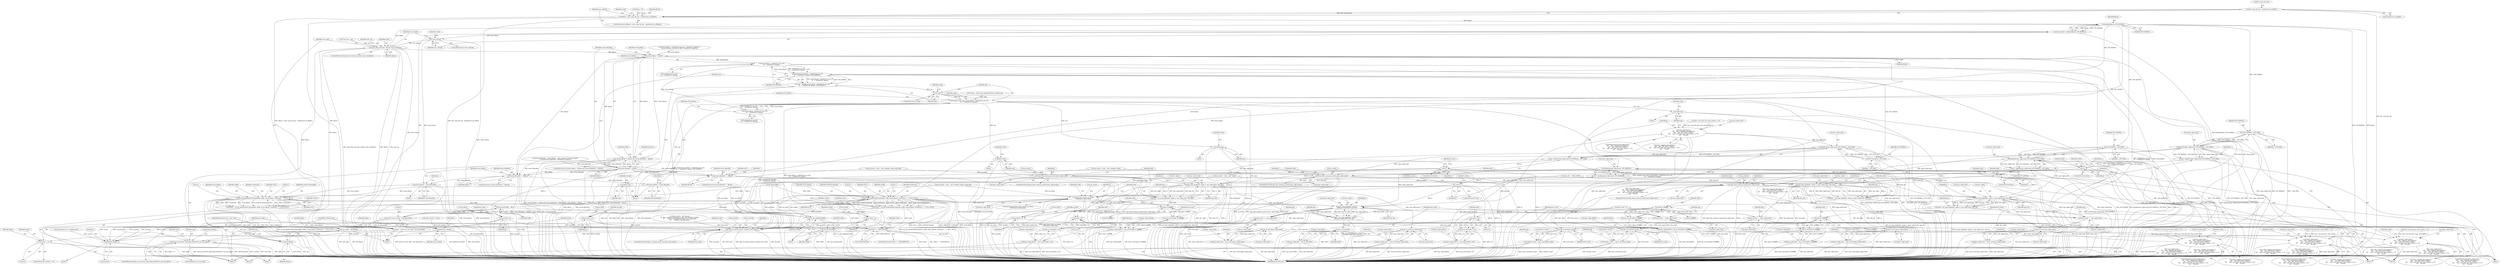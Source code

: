 digraph "0_linux_b4789b8e6be3151a955ade74872822f30e8cd914@API" {
"1000232" [label="(Call,dev->max_fib_size - sizeof(struct aac_fibhdr))"];
"1000230" [label="(Call,fibsize > (dev->max_fib_size - sizeof(struct aac_fibhdr)))"];
"1000246" [label="(Call,kmalloc(fibsize, GFP_KERNEL))"];
"1000244" [label="(Call,user_srbcmd = kmalloc(fibsize, GFP_KERNEL))"];
"1000250" [label="(Call,!user_srbcmd)"];
"1000259" [label="(Call,copy_from_user(user_srbcmd, user_srb,fibsize))"];
"1000269" [label="(Call,user_reply = arg+fibsize)"];
"1001437" [label="(Call,copy_to_user(user_reply,reply,sizeof(struct aac_srb_reply)))"];
"1000271" [label="(Call,arg+fibsize)"];
"1000424" [label="(Call,actual_fibsize != fibsize)"];
"1000423" [label="(Call,(actual_fibsize != fibsize) && (actual_fibsize64 != fibsize))"];
"1000427" [label="(Call,actual_fibsize64 != fibsize)"];
"1000483" [label="(Call,actual_fibsize64 == fibsize)"];
"1000487" [label="(Call,actual_fibsize = actual_fibsize64)"];
"1000936" [label="(Call,aac_fib_send(ScsiPortCommand64, srbfib, actual_fibsize, FsaNormal, 1, 1,NULL,NULL))"];
"1000934" [label="(Call,status = aac_fib_send(ScsiPortCommand64, srbfib, actual_fibsize, FsaNormal, 1, 1,NULL,NULL))"];
"1001348" [label="(Call,status == -ERESTARTSYS)"];
"1001359" [label="(Call,status != 0)"];
"1001434" [label="(Call,fib_data(srbfib))"];
"1001432" [label="(Call,(struct aac_srb_reply *) fib_data(srbfib))"];
"1001430" [label="(Call,reply = (struct aac_srb_reply *) fib_data(srbfib))"];
"1001471" [label="(Call,aac_fib_complete(srbfib))"];
"1001473" [label="(Call,aac_fib_free(srbfib))"];
"1000727" [label="(Call,actual_fibsize = actual_fibsize64)"];
"1000962" [label="(Call,actual_fibsize64 == fibsize)"];
"1000700" [label="(Call,actual_fibsize - sizeof(struct aac_srb)\n\t\t\t  + sizeof(struct sgmap))"];
"1000699" [label="(Call,kmalloc(actual_fibsize - sizeof(struct aac_srb)\n\t\t\t  + sizeof(struct sgmap), GFP_KERNEL))"];
"1000697" [label="(Call,usg = kmalloc(actual_fibsize - sizeof(struct aac_srb)\n\t\t\t  + sizeof(struct sgmap), GFP_KERNEL))"];
"1000709" [label="(Call,!usg)"];
"1000717" [label="(Call,memcpy (usg, upsg, actual_fibsize - sizeof(struct aac_srb)\n\t\t\t  + sizeof(struct sgmap)))"];
"1000770" [label="(Call,kfree(usg))"];
"1000794" [label="(Call,kfree(usg))"];
"1000843" [label="(Call,kfree (usg))"];
"1000918" [label="(Call,kfree (usg))"];
"1000787" [label="(Call,GFP_KERNEL|__GFP_DMA)"];
"1000779" [label="(Call,kmalloc(usg->sg[i].count,GFP_KERNEL|__GFP_DMA))"];
"1000777" [label="(Call,p = kmalloc(usg->sg[i].count,GFP_KERNEL|__GFP_DMA))"];
"1000791" [label="(Call,!p)"];
"1000816" [label="(Call,sg_list[i] = p)"];
"1001416" [label="(Call,copy_to_user(sg_user[i], sg_list[i], byte_count))"];
"1001461" [label="(Call,kfree(sg_list[i]))"];
"1000830" [label="(Call,copy_from_user(p,sg_user[i],upsg->sg[i].count))"];
"1000852" [label="(Call,pci_map_single(dev->pdev, p, usg->sg[i].count, data_dir))"];
"1000850" [label="(Call,addr = pci_map_single(dev->pdev, p, usg->sg[i].count, data_dir))"];
"1000876" [label="(Call,addr & 0xffffffff)"];
"1000875" [label="(Call,cpu_to_le32(addr & 0xffffffff))"];
"1000865" [label="(Call,psg->sg[i].addr[0] = cpu_to_le32(addr & 0xffffffff))"];
"1000890" [label="(Call,addr>>32)"];
"1000889" [label="(Call,cpu_to_le32(addr>>32))"];
"1000879" [label="(Call,psg->sg[i].addr[1] = cpu_to_le32(addr>>32))"];
"1000893" [label="(Call,byte_count += usg->sg[i].count)"];
"1000924" [label="(Call,cpu_to_le32(byte_count))"];
"1000920" [label="(Call,srbcmd->count = cpu_to_le32(byte_count))"];
"1000910" [label="(Call,cpu_to_le32(usg->sg[i].count))"];
"1000745" [label="(Call,usg->sg[i].count >\n\t\t\t\t    ((dev->adapter_info.options &\n\t\t\t\t     AAC_OPT_NEW_COMM) ?\n\t\t\t\t      (dev->scsi_host_ptr->max_sectors << 9) :\n\t\t\t\t      65536))"];
"1000902" [label="(Call,psg->sg[i].count = cpu_to_le32(usg->sg[i].count))"];
"1000720" [label="(Call,actual_fibsize - sizeof(struct aac_srb)\n\t\t\t  + sizeof(struct sgmap))"];
"1001338" [label="(Call,aac_fib_send(ScsiPortCommand, srbfib, actual_fibsize, FsaNormal, 1, 1, NULL, NULL))"];
"1001336" [label="(Call,status = aac_fib_send(ScsiPortCommand, srbfib, actual_fibsize, FsaNormal, 1, 1, NULL, NULL))"];
"1001449" [label="(Call,kfree(user_srbcmd))"];
"1000545" [label="(Call,GFP_KERNEL|__GFP_DMA)"];
"1000537" [label="(Call,kmalloc(upsg->sg[i].count,GFP_KERNEL|__GFP_DMA))"];
"1000535" [label="(Call,p = kmalloc(upsg->sg[i].count,GFP_KERNEL|__GFP_DMA))"];
"1000549" [label="(Call,!p)"];
"1000594" [label="(Call,sg_list[i] = p)"];
"1000608" [label="(Call,copy_from_user(p,sg_user[i],upsg->sg[i].count))"];
"1000628" [label="(Call,pci_map_single(dev->pdev, p, upsg->sg[i].count, data_dir))"];
"1000626" [label="(Call,addr = pci_map_single(dev->pdev, p, upsg->sg[i].count, data_dir))"];
"1000652" [label="(Call,addr & 0xffffffff)"];
"1000651" [label="(Call,cpu_to_le32(addr & 0xffffffff))"];
"1000641" [label="(Call,psg->sg[i].addr[0] = cpu_to_le32(addr & 0xffffffff))"];
"1000666" [label="(Call,addr>>32)"];
"1000665" [label="(Call,cpu_to_le32(addr>>32))"];
"1000655" [label="(Call,psg->sg[i].addr[1] = cpu_to_le32(addr>>32))"];
"1000669" [label="(Call,byte_count += upsg->sg[i].count)"];
"1000686" [label="(Call,cpu_to_le32(upsg->sg[i].count))"];
"1000505" [label="(Call,upsg->sg[i].count >\n\t\t\t\t    ((dev->adapter_info.options &\n\t\t\t\t     AAC_OPT_NEW_COMM) ?\n\t\t\t\t      (dev->scsi_host_ptr->max_sectors << 9) :\n\t\t\t\t      65536))"];
"1000678" [label="(Call,psg->sg[i].count = cpu_to_le32(upsg->sg[i].count))"];
"1001027" [label="(Call,GFP_KERNEL|__GFP_DMA)"];
"1001019" [label="(Call,kmalloc(usg->sg[i].count,GFP_KERNEL|__GFP_DMA))"];
"1001017" [label="(Call,p = kmalloc(usg->sg[i].count,GFP_KERNEL|__GFP_DMA))"];
"1001031" [label="(Call,!p)"];
"1001074" [label="(Call,sg_list[i] = p)"];
"1001088" [label="(Call,copy_from_user(p,sg_user[i],usg->sg[i].count))"];
"1001108" [label="(Call,pci_map_single(dev->pdev, p, usg->sg[i].count, data_dir))"];
"1001106" [label="(Call,addr = pci_map_single(dev->pdev, p, usg->sg[i].count, data_dir))"];
"1001130" [label="(Call,addr & 0xffffffff)"];
"1001129" [label="(Call,cpu_to_le32(addr & 0xffffffff))"];
"1001121" [label="(Call,psg->sg[i].addr = cpu_to_le32(addr & 0xffffffff))"];
"1001133" [label="(Call,byte_count += usg->sg[i].count)"];
"1001326" [label="(Call,cpu_to_le32(byte_count))"];
"1001322" [label="(Call,srbcmd->count = cpu_to_le32(byte_count))"];
"1001150" [label="(Call,cpu_to_le32(usg->sg[i].count))"];
"1000987" [label="(Call,usg->sg[i].count >\n\t\t\t\t    ((dev->adapter_info.options &\n\t\t\t\t     AAC_OPT_NEW_COMM) ?\n\t\t\t\t      (dev->scsi_host_ptr->max_sectors << 9) :\n\t\t\t\t      65536))"];
"1001142" [label="(Call,psg->sg[i].count = cpu_to_le32(usg->sg[i].count))"];
"1001207" [label="(Call,kmalloc(upsg->sg[i].count, GFP_KERNEL))"];
"1001205" [label="(Call,p = kmalloc(upsg->sg[i].count, GFP_KERNEL))"];
"1001217" [label="(Call,!p)"];
"1001240" [label="(Call,sg_list[i] = p)"];
"1001254" [label="(Call,copy_from_user(p, sg_user[i],\n\t\t\t\t\t\t\tupsg->sg[i].count))"];
"1001274" [label="(Call,pci_map_single(dev->pdev, p,\n\t\t\t\t\tupsg->sg[i].count, data_dir))"];
"1001272" [label="(Call,addr = pci_map_single(dev->pdev, p,\n\t\t\t\t\tupsg->sg[i].count, data_dir))"];
"1001295" [label="(Call,cpu_to_le32(addr))"];
"1001287" [label="(Call,psg->sg[i].addr = cpu_to_le32(addr))"];
"1001297" [label="(Call,byte_count += upsg->sg[i].count)"];
"1001314" [label="(Call,cpu_to_le32(upsg->sg[i].count))"];
"1001175" [label="(Call,upsg->sg[i].count >\n\t\t\t\t    ((dev->adapter_info.options &\n\t\t\t\t     AAC_OPT_NEW_COMM) ?\n\t\t\t\t      (dev->scsi_host_ptr->max_sectors << 9) :\n\t\t\t\t      65536))"];
"1001306" [label="(Call,psg->sg[i].count = cpu_to_le32(upsg->sg[i].count))"];
"1000884" [label="(Identifier,psg)"];
"1000963" [label="(Identifier,actual_fibsize64)"];
"1000846" [label="(Identifier,rcode)"];
"1000935" [label="(Identifier,status)"];
"1000938" [label="(Identifier,srbfib)"];
"1000906" [label="(Identifier,psg)"];
"1000857" [label="(Call,usg->sg[i].count)"];
"1000600" [label="(Identifier,sg_indx)"];
"1001151" [label="(Call,usg->sg[i].count)"];
"1000964" [label="(Identifier,fibsize)"];
"1000851" [label="(Identifier,addr)"];
"1000962" [label="(Call,actual_fibsize64 == fibsize)"];
"1000844" [label="(Identifier,usg)"];
"1000940" [label="(Identifier,FsaNormal)"];
"1000126" [label="(Call,*user_srbcmd = NULL)"];
"1000968" [label="(Identifier,usg)"];
"1001440" [label="(Call,sizeof(struct aac_srb_reply))"];
"1001087" [label="(ControlStructure,if(copy_from_user(p,sg_user[i],usg->sg[i].count)))"];
"1001338" [label="(Call,aac_fib_send(ScsiPortCommand, srbfib, actual_fibsize, FsaNormal, 1, 1, NULL, NULL))"];
"1000429" [label="(Identifier,fibsize)"];
"1000521" [label="(Call,dev->scsi_host_ptr->max_sectors << 9)"];
"1000708" [label="(ControlStructure,if (!usg))"];
"1001359" [label="(Call,status != 0)"];
"1001102" [label="(Identifier,rcode)"];
"1000642" [label="(Call,psg->sg[i].addr[0])"];
"1000244" [label="(Call,user_srbcmd = kmalloc(fibsize, GFP_KERNEL))"];
"1000258" [label="(ControlStructure,if(copy_from_user(user_srbcmd, user_srb,fibsize)))"];
"1000270" [label="(Identifier,user_reply)"];
"1000537" [label="(Call,kmalloc(upsg->sg[i].count,GFP_KERNEL|__GFP_DMA))"];
"1001020" [label="(Call,usg->sg[i].count)"];
"1000463" [label="(Block,)"];
"1001360" [label="(Identifier,status)"];
"1000486" [label="(Block,)"];
"1001162" [label="(Identifier,i)"];
"1000875" [label="(Call,cpu_to_le32(addr & 0xffffffff))"];
"1001354" [label="(Identifier,rcode)"];
"1000653" [label="(Identifier,addr)"];
"1001310" [label="(Identifier,psg)"];
"1000652" [label="(Call,addr & 0xffffffff)"];
"1000208" [label="(Call,memset(sg_list, 0, sizeof(sg_list)))"];
"1001470" [label="(Block,)"];
"1000247" [label="(Identifier,fibsize)"];
"1001297" [label="(Call,byte_count += upsg->sg[i].count)"];
"1000246" [label="(Call,kmalloc(fibsize, GFP_KERNEL))"];
"1000628" [label="(Call,pci_map_single(dev->pdev, p, upsg->sg[i].count, data_dir))"];
"1001453" [label="(Identifier,i)"];
"1000707" [label="(Identifier,GFP_KERNEL)"];
"1000870" [label="(Identifier,psg)"];
"1000850" [label="(Call,addr = pci_map_single(dev->pdev, p, usg->sg[i].count, data_dir))"];
"1000595" [label="(Call,sg_list[i])"];
"1000928" [label="(Identifier,psg)"];
"1000671" [label="(Call,upsg->sg[i].count)"];
"1001146" [label="(Identifier,psg)"];
"1000943" [label="(Identifier,NULL)"];
"1001448" [label="(JumpTarget,cleanup:)"];
"1001279" [label="(Call,upsg->sg[i].count)"];
"1000893" [label="(Call,byte_count += usg->sg[i].count)"];
"1000405" [label="(Call,actual_fibsize64 = actual_fibsize + (user_srbcmd->sg.count & 0xff) *\n\t  (sizeof(struct sgentry64) - sizeof(struct sgentry)))"];
"1001306" [label="(Call,psg->sg[i].count = cpu_to_le32(upsg->sg[i].count))"];
"1000231" [label="(Identifier,fibsize)"];
"1000233" [label="(Call,dev->max_fib_size)"];
"1000665" [label="(Call,cpu_to_le32(addr>>32))"];
"1001339" [label="(Identifier,ScsiPortCommand)"];
"1000598" [label="(Identifier,p)"];
"1000877" [label="(Identifier,addr)"];
"1000729" [label="(Identifier,actual_fibsize64)"];
"1001477" [label="(MethodReturn,static int)"];
"1000229" [label="(ControlStructure,if (fibsize > (dev->max_fib_size - sizeof(struct aac_fibhdr))))"];
"1000273" [label="(Identifier,fibsize)"];
"1000262" [label="(Identifier,fibsize)"];
"1001337" [label="(Identifier,status)"];
"1000865" [label="(Call,psg->sg[i].addr[0] = cpu_to_le32(addr & 0xffffffff))"];
"1000902" [label="(Call,psg->sg[i].count = cpu_to_le32(usg->sg[i].count))"];
"1001150" [label="(Call,cpu_to_le32(usg->sg[i].count))"];
"1000269" [label="(Call,user_reply = arg+fibsize)"];
"1001183" [label="(Call,(dev->adapter_info.options &\n\t\t\t\t     AAC_OPT_NEW_COMM) ?\n\t\t\t\t      (dev->scsi_host_ptr->max_sectors << 9) :\n\t\t\t\t      65536)"];
"1000770" [label="(Call,kfree(usg))"];
"1000835" [label="(Call,upsg->sg[i].count)"];
"1000505" [label="(Call,upsg->sg[i].count >\n\t\t\t\t    ((dev->adapter_info.options &\n\t\t\t\t     AAC_OPT_NEW_COMM) ?\n\t\t\t\t      (dev->scsi_host_ptr->max_sectors << 9) :\n\t\t\t\t      65536))"];
"1001205" [label="(Call,p = kmalloc(upsg->sg[i].count, GFP_KERNEL))"];
"1000895" [label="(Call,usg->sg[i].count)"];
"1001075" [label="(Call,sg_list[i])"];
"1001170" [label="(Identifier,i)"];
"1000728" [label="(Identifier,actual_fibsize)"];
"1000452" [label="(Call,byte_count = 0)"];
"1001207" [label="(Call,kmalloc(upsg->sg[i].count, GFP_KERNEL))"];
"1000822" [label="(Identifier,sg_indx)"];
"1000801" [label="(Call,sg_user[i] = (void __user *)(uintptr_t)usg->sg[i].addr)"];
"1000987" [label="(Call,usg->sg[i].count >\n\t\t\t\t    ((dev->adapter_info.options &\n\t\t\t\t     AAC_OPT_NEW_COMM) ?\n\t\t\t\t      (dev->scsi_host_ptr->max_sectors << 9) :\n\t\t\t\t      65536))"];
"1000546" [label="(Identifier,GFP_KERNEL)"];
"1000842" [label="(Block,)"];
"1000609" [label="(Identifier,p)"];
"1001132" [label="(Literal,0xffffffff)"];
"1000265" [label="(Identifier,rcode)"];
"1000795" [label="(Identifier,usg)"];
"1001326" [label="(Call,cpu_to_le32(byte_count))"];
"1000892" [label="(Literal,32)"];
"1000428" [label="(Identifier,actual_fibsize64)"];
"1001415" [label="(ControlStructure,if(copy_to_user(sg_user[i], sg_list[i], byte_count)))"];
"1001088" [label="(Call,copy_from_user(p,sg_user[i],usg->sg[i].count))"];
"1000640" [label="(Identifier,data_dir)"];
"1001296" [label="(Identifier,addr)"];
"1001432" [label="(Call,(struct aac_srb_reply *) fib_data(srbfib))"];
"1000206" [label="(Call,fib_data(srbfib))"];
"1000843" [label="(Call,kfree (usg))"];
"1000424" [label="(Call,actual_fibsize != fibsize)"];
"1000699" [label="(Call,kmalloc(actual_fibsize - sizeof(struct aac_srb)\n\t\t\t  + sizeof(struct sgmap), GFP_KERNEL))"];
"1001255" [label="(Identifier,p)"];
"1000485" [label="(Identifier,fibsize)"];
"1000890" [label="(Call,addr>>32)"];
"1001473" [label="(Call,aac_fib_free(srbfib))"];
"1000678" [label="(Call,psg->sg[i].count = cpu_to_le32(upsg->sg[i].count))"];
"1001426" [label="(Identifier,rcode)"];
"1001430" [label="(Call,reply = (struct aac_srb_reply *) fib_data(srbfib))"];
"1000820" [label="(Identifier,p)"];
"1000251" [label="(Identifier,user_srbcmd)"];
"1000779" [label="(Call,kmalloc(usg->sg[i].count,GFP_KERNEL|__GFP_DMA))"];
"1000789" [label="(Identifier,__GFP_DMA)"];
"1001383" [label="(Call,byte_count = le32_to_cpu(\n\t\t\t  (dev->adapter_info.options & AAC_OPT_SGMAP_HOST64)\n\t\t\t      ? ((struct sgmap64*)&srbcmd->sg)->sg[i].count\n\t\t\t      : srbcmd->sg.sg[i].count))"];
"1000666" [label="(Call,addr>>32)"];
"1000626" [label="(Call,addr = pci_map_single(dev->pdev, p, upsg->sg[i].count, data_dir))"];
"1001344" [label="(Literal,1)"];
"1000558" [label="(Identifier,addr)"];
"1001435" [label="(Identifier,srbfib)"];
"1000961" [label="(ControlStructure,if (actual_fibsize64 == fibsize))"];
"1001298" [label="(Identifier,byte_count)"];
"1001314" [label="(Call,cpu_to_le32(upsg->sg[i].count))"];
"1000422" [label="(ControlStructure,if ((actual_fibsize != fibsize) && (actual_fibsize64 != fibsize)))"];
"1001254" [label="(Call,copy_from_user(p, sg_user[i],\n\t\t\t\t\t\t\tupsg->sg[i].count))"];
"1001031" [label="(Call,!p)"];
"1001345" [label="(Identifier,NULL)"];
"1000622" [label="(Identifier,rcode)"];
"1000423" [label="(Call,(actual_fibsize != fibsize) && (actual_fibsize64 != fibsize))"];
"1000670" [label="(Identifier,byte_count)"];
"1000934" [label="(Call,status = aac_fib_send(ScsiPortCommand64, srbfib, actual_fibsize, FsaNormal, 1, 1,NULL,NULL))"];
"1000941" [label="(Literal,1)"];
"1000727" [label="(Call,actual_fibsize = actual_fibsize64)"];
"1000787" [label="(Call,GFP_KERNEL|__GFP_DMA)"];
"1000721" [label="(Identifier,actual_fibsize)"];
"1000831" [label="(Identifier,p)"];
"1001275" [label="(Call,dev->pdev)"];
"1000718" [label="(Identifier,usg)"];
"1001201" [label="(Identifier,rcode)"];
"1000741" [label="(Block,)"];
"1001108" [label="(Call,pci_map_single(dev->pdev, p, usg->sg[i].count, data_dir))"];
"1000488" [label="(Identifier,actual_fibsize)"];
"1000538" [label="(Call,upsg->sg[i].count)"];
"1001122" [label="(Call,psg->sg[i].addr)"];
"1001347" [label="(ControlStructure,if (status == -ERESTARTSYS))"];
"1000745" [label="(Call,usg->sg[i].count >\n\t\t\t\t    ((dev->adapter_info.options &\n\t\t\t\t     AAC_OPT_NEW_COMM) ?\n\t\t\t\t      (dev->scsi_host_ptr->max_sectors << 9) :\n\t\t\t\t      65536))"];
"1001474" [label="(Identifier,srbfib)"];
"1000753" [label="(Call,(dev->adapter_info.options &\n\t\t\t\t     AAC_OPT_NEW_COMM) ?\n\t\t\t\t      (dev->scsi_host_ptr->max_sectors << 9) :\n\t\t\t\t      65536)"];
"1001107" [label="(Identifier,addr)"];
"1001439" [label="(Identifier,reply)"];
"1000553" [label="(Identifier,rcode)"];
"1000803" [label="(Identifier,sg_user)"];
"1001013" [label="(Identifier,rcode)"];
"1001364" [label="(Identifier,rcode)"];
"1000925" [label="(Identifier,byte_count)"];
"1000117" [label="(MethodParameterIn,void __user * arg)"];
"1000698" [label="(Identifier,usg)"];
"1000484" [label="(Identifier,actual_fibsize64)"];
"1000682" [label="(Identifier,psg)"];
"1001315" [label="(Call,upsg->sg[i].count)"];
"1001431" [label="(Identifier,reply)"];
"1001129" [label="(Call,cpu_to_le32(addr & 0xffffffff))"];
"1000547" [label="(Identifier,__GFP_DMA)"];
"1000944" [label="(Identifier,NULL)"];
"1001142" [label="(Call,psg->sg[i].count = cpu_to_le32(usg->sg[i].count))"];
"1000232" [label="(Call,dev->max_fib_size - sizeof(struct aac_fibhdr))"];
"1000701" [label="(Identifier,actual_fibsize)"];
"1000717" [label="(Call,memcpy (usg, upsg, actual_fibsize - sizeof(struct aac_srb)\n\t\t\t  + sizeof(struct sgmap)))"];
"1000254" [label="(Identifier,rcode)"];
"1000773" [label="(Identifier,rcode)"];
"1000245" [label="(Identifier,user_srbcmd)"];
"1001109" [label="(Call,dev->pdev)"];
"1000272" [label="(Identifier,arg)"];
"1000271" [label="(Call,arg+fibsize)"];
"1000937" [label="(Identifier,ScsiPortCommand64)"];
"1001246" [label="(Identifier,sg_indx)"];
"1000702" [label="(Call,sizeof(struct aac_srb)\n\t\t\t  + sizeof(struct sgmap))"];
"1000777" [label="(Call,p = kmalloc(usg->sg[i].count,GFP_KERNEL|__GFP_DMA))"];
"1001030" [label="(ControlStructure,if(!p))"];
"1000910" [label="(Call,cpu_to_le32(usg->sg[i].count))"];
"1001349" [label="(Identifier,status)"];
"1000719" [label="(Identifier,upsg)"];
"1000778" [label="(Identifier,p)"];
"1001174" [label="(ControlStructure,if (upsg->sg[i].count >\n\t\t\t\t    ((dev->adapter_info.options &\n\t\t\t\t     AAC_OPT_NEW_COMM) ?\n\t\t\t\t      (dev->scsi_host_ptr->max_sectors << 9) :\n\t\t\t\t      65536)))"];
"1000946" [label="(Block,)"];
"1000746" [label="(Call,usg->sg[i].count)"];
"1001278" [label="(Identifier,p)"];
"1000788" [label="(Identifier,GFP_KERNEL)"];
"1000942" [label="(Literal,1)"];
"1001003" [label="(Call,dev->scsi_host_ptr->max_sectors << 9)"];
"1001175" [label="(Call,upsg->sg[i].count >\n\t\t\t\t    ((dev->adapter_info.options &\n\t\t\t\t     AAC_OPT_NEW_COMM) ?\n\t\t\t\t      (dev->scsi_host_ptr->max_sectors << 9) :\n\t\t\t\t      65536))"];
"1001272" [label="(Call,addr = pci_map_single(dev->pdev, p,\n\t\t\t\t\tupsg->sg[i].count, data_dir))"];
"1001295" [label="(Call,cpu_to_le32(addr))"];
"1000379" [label="(Call,ARRAY_SIZE(sg_list))"];
"1001462" [label="(Call,sg_list[i])"];
"1000118" [label="(Block,)"];
"1000608" [label="(Call,copy_from_user(p,sg_user[i],upsg->sg[i].count))"];
"1001288" [label="(Call,psg->sg[i].addr)"];
"1001135" [label="(Call,usg->sg[i].count)"];
"1000641" [label="(Call,psg->sg[i].addr[0] = cpu_to_le32(addr & 0xffffffff))"];
"1000797" [label="(Identifier,rcode)"];
"1001225" [label="(Call,sg_user[i] = (void __user *)(uintptr_t)upsg->sg[i].addr)"];
"1000856" [label="(Identifier,p)"];
"1001436" [label="(ControlStructure,if(copy_to_user(user_reply,reply,sizeof(struct aac_srb_reply))))"];
"1001206" [label="(Identifier,p)"];
"1000550" [label="(Identifier,p)"];
"1001191" [label="(Call,dev->scsi_host_ptr->max_sectors << 9)"];
"1000697" [label="(Call,usg = kmalloc(actual_fibsize - sizeof(struct aac_srb)\n\t\t\t  + sizeof(struct sgmap), GFP_KERNEL))"];
"1001018" [label="(Identifier,p)"];
"1001346" [label="(Identifier,NULL)"];
"1001259" [label="(Call,upsg->sg[i].count)"];
"1000610" [label="(Call,sg_user[i])"];
"1001106" [label="(Call,addr = pci_map_single(dev->pdev, p, usg->sg[i].count, data_dir))"];
"1001348" [label="(Call,status == -ERESTARTSYS)"];
"1001017" [label="(Call,p = kmalloc(usg->sg[i].count,GFP_KERNEL|__GFP_DMA))"];
"1001078" [label="(Identifier,p)"];
"1001450" [label="(Identifier,user_srbcmd)"];
"1001340" [label="(Identifier,srbfib)"];
"1001133" [label="(Call,byte_count += usg->sg[i].count)"];
"1001216" [label="(ControlStructure,if (!p))"];
"1001130" [label="(Call,addr & 0xffffffff)"];
"1000894" [label="(Identifier,byte_count)"];
"1001067" [label="(Call,sg_user[i] = (void __user *)addr)"];
"1000918" [label="(Call,kfree (usg))"];
"1001176" [label="(Call,upsg->sg[i].count)"];
"1000667" [label="(Identifier,addr)"];
"1000646" [label="(Identifier,psg)"];
"1001090" [label="(Call,sg_user[i])"];
"1000531" [label="(Identifier,rcode)"];
"1000632" [label="(Identifier,p)"];
"1001268" [label="(Identifier,rcode)"];
"1000425" [label="(Identifier,actual_fibsize)"];
"1000594" [label="(Call,sg_list[i] = p)"];
"1000679" [label="(Call,psg->sg[i].count)"];
"1000230" [label="(Call,fibsize > (dev->max_fib_size - sizeof(struct aac_fibhdr)))"];
"1000585" [label="(Call,sg_user[i] = (void __user *)(uintptr_t)addr)"];
"1001350" [label="(Call,-ERESTARTSYS)"];
"1000249" [label="(ControlStructure,if (!user_srbcmd))"];
"1000492" [label="(Identifier,i)"];
"1001358" [label="(ControlStructure,if (status != 0))"];
"1000889" [label="(Call,cpu_to_le32(addr>>32))"];
"1001089" [label="(Identifier,p)"];
"1000921" [label="(Call,srbcmd->count)"];
"1001370" [label="(Identifier,flags)"];
"1000939" [label="(Identifier,actual_fibsize)"];
"1000866" [label="(Call,psg->sg[i].addr[0])"];
"1001472" [label="(Identifier,srbfib)"];
"1000771" [label="(Identifier,usg)"];
"1001460" [label="(Block,)"];
"1000487" [label="(Call,actual_fibsize = actual_fibsize64)"];
"1000986" [label="(ControlStructure,if (usg->sg[i].count >\n\t\t\t\t    ((dev->adapter_info.options &\n\t\t\t\t     AAC_OPT_NEW_COMM) ?\n\t\t\t\t      (dev->scsi_host_ptr->max_sectors << 9) :\n\t\t\t\t      65536)))"];
"1001420" [label="(Call,sg_list[i])"];
"1001476" [label="(Identifier,rcode)"];
"1001080" [label="(Identifier,sg_indx)"];
"1001274" [label="(Call,pci_map_single(dev->pdev, p,\n\t\t\t\t\tupsg->sg[i].count, data_dir))"];
"1001112" [label="(Identifier,p)"];
"1000983" [label="(Block,)"];
"1001459" [label="(Identifier,i)"];
"1001438" [label="(Identifier,user_reply)"];
"1000817" [label="(Call,sg_list[i])"];
"1001437" [label="(Call,copy_to_user(user_reply,reply,sizeof(struct aac_srb_reply)))"];
"1001330" [label="(Identifier,psg)"];
"1001143" [label="(Call,psg->sg[i].count)"];
"1000482" [label="(ControlStructure,if (actual_fibsize64 == fibsize))"];
"1000713" [label="(Identifier,rcode)"];
"1000919" [label="(Identifier,usg)"];
"1000489" [label="(Identifier,actual_fibsize64)"];
"1000438" [label="(Call,data_dir == DMA_NONE)"];
"1000654" [label="(Literal,0xffffffff)"];
"1000535" [label="(Call,p = kmalloc(upsg->sg[i].count,GFP_KERNEL|__GFP_DMA))"];
"1000878" [label="(Literal,0xffffffff)"];
"1000911" [label="(Call,usg->sg[i].count)"];
"1001215" [label="(Identifier,GFP_KERNEL)"];
"1001423" [label="(Identifier,byte_count)"];
"1000852" [label="(Call,pci_map_single(dev->pdev, p, usg->sg[i].count, data_dir))"];
"1000549" [label="(Call,!p)"];
"1000744" [label="(ControlStructure,if (usg->sg[i].count >\n\t\t\t\t    ((dev->adapter_info.options &\n\t\t\t\t     AAC_OPT_NEW_COMM) ?\n\t\t\t\t      (dev->scsi_host_ptr->max_sectors << 9) :\n\t\t\t\t      65536)))"];
"1001035" [label="(Identifier,rcode)"];
"1001286" [label="(Identifier,data_dir)"];
"1000792" [label="(Identifier,p)"];
"1001336" [label="(Call,status = aac_fib_send(ScsiPortCommand, srbfib, actual_fibsize, FsaNormal, 1, 1, NULL, NULL))"];
"1001417" [label="(Call,sg_user[i])"];
"1001244" [label="(Identifier,p)"];
"1001434" [label="(Call,fib_data(srbfib))"];
"1000130" [label="(Call,*user_srb = arg)"];
"1001125" [label="(Identifier,psg)"];
"1000432" [label="(Identifier,rcode)"];
"1000500" [label="(Identifier,i)"];
"1000780" [label="(Call,usg->sg[i].count)"];
"1000504" [label="(ControlStructure,if (upsg->sg[i].count >\n\t\t\t\t    ((dev->adapter_info.options &\n\t\t\t\t     AAC_OPT_NEW_COMM) ?\n\t\t\t\t      (dev->scsi_host_ptr->max_sectors << 9) :\n\t\t\t\t      65536)))"];
"1000832" [label="(Call,sg_user[i])"];
"1000995" [label="(Call,(dev->adapter_info.options &\n\t\t\t\t     AAC_OPT_NEW_COMM) ?\n\t\t\t\t      (dev->scsi_host_ptr->max_sectors << 9) :\n\t\t\t\t      65536)"];
"1001028" [label="(Identifier,GFP_KERNEL)"];
"1001343" [label="(Literal,1)"];
"1000261" [label="(Identifier,user_srb)"];
"1001217" [label="(Call,!p)"];
"1000248" [label="(Identifier,GFP_KERNEL)"];
"1000536" [label="(Identifier,p)"];
"1000387" [label="(Call,actual_fibsize = sizeof(struct aac_srb) - sizeof(struct sgentry) +\n\t\t((user_srbcmd->sg.count & 0xff) * sizeof(struct sgentry)))"];
"1000988" [label="(Call,usg->sg[i].count)"];
"1000740" [label="(Identifier,i)"];
"1001461" [label="(Call,kfree(sg_list[i]))"];
"1001227" [label="(Identifier,sg_user)"];
"1000880" [label="(Call,psg->sg[i].addr[1])"];
"1000613" [label="(Call,upsg->sg[i].count)"];
"1001322" [label="(Call,srbcmd->count = cpu_to_le32(byte_count))"];
"1001131" [label="(Identifier,addr)"];
"1000922" [label="(Identifier,srbcmd)"];
"1000633" [label="(Call,upsg->sg[i].count)"];
"1000864" [label="(Identifier,data_dir)"];
"1001027" [label="(Call,GFP_KERNEL|__GFP_DMA)"];
"1000426" [label="(Identifier,fibsize)"];
"1000853" [label="(Call,dev->pdev)"];
"1000656" [label="(Call,psg->sg[i].addr[1])"];
"1001074" [label="(Call,sg_list[i] = p)"];
"1000686" [label="(Call,cpu_to_le32(upsg->sg[i].count))"];
"1000651" [label="(Call,cpu_to_le32(addr & 0xffffffff))"];
"1001444" [label="(Identifier,rcode)"];
"1000829" [label="(ControlStructure,if(copy_from_user(p,sg_user[i],upsg->sg[i].count)))"];
"1000710" [label="(Identifier,usg)"];
"1000655" [label="(Call,psg->sg[i].addr[1] = cpu_to_le32(addr>>32))"];
"1000427" [label="(Call,actual_fibsize64 != fibsize)"];
"1000982" [label="(Identifier,i)"];
"1001134" [label="(Identifier,byte_count)"];
"1001240" [label="(Call,sg_list[i] = p)"];
"1001256" [label="(Call,sg_user[i])"];
"1001323" [label="(Call,srbcmd->count)"];
"1001208" [label="(Call,upsg->sg[i].count)"];
"1000830" [label="(Call,copy_from_user(p,sg_user[i],upsg->sg[i].count))"];
"1000548" [label="(ControlStructure,if(!p))"];
"1000545" [label="(Call,GFP_KERNEL|__GFP_DMA)"];
"1000761" [label="(Call,dev->scsi_host_ptr->max_sectors << 9)"];
"1000501" [label="(Block,)"];
"1000700" [label="(Call,actual_fibsize - sizeof(struct aac_srb)\n\t\t\t  + sizeof(struct sgmap))"];
"1001241" [label="(Call,sg_list[i])"];
"1000816" [label="(Call,sg_list[i] = p)"];
"1001307" [label="(Call,psg->sg[i].count)"];
"1000903" [label="(Call,psg->sg[i].count)"];
"1001019" [label="(Call,kmalloc(usg->sg[i].count,GFP_KERNEL|__GFP_DMA))"];
"1000439" [label="(Identifier,data_dir)"];
"1001361" [label="(Literal,0)"];
"1000720" [label="(Call,actual_fibsize - sizeof(struct aac_srb)\n\t\t\t  + sizeof(struct sgmap))"];
"1000669" [label="(Call,byte_count += upsg->sg[i].count)"];
"1000769" [label="(Block,)"];
"1001287" [label="(Call,psg->sg[i].addr = cpu_to_le32(addr))"];
"1001113" [label="(Call,usg->sg[i].count)"];
"1000891" [label="(Identifier,addr)"];
"1001121" [label="(Call,psg->sg[i].addr = cpu_to_le32(addr & 0xffffffff))"];
"1000722" [label="(Call,sizeof(struct aac_srb)\n\t\t\t  + sizeof(struct sgmap))"];
"1000629" [label="(Call,dev->pdev)"];
"1000250" [label="(Call,!user_srbcmd)"];
"1000513" [label="(Call,(dev->adapter_info.options &\n\t\t\t\t     AAC_OPT_NEW_COMM) ?\n\t\t\t\t      (dev->scsi_host_ptr->max_sectors << 9) :\n\t\t\t\t      65536)"];
"1000920" [label="(Call,srbcmd->count = cpu_to_le32(byte_count))"];
"1000695" [label="(Block,)"];
"1001253" [label="(ControlStructure,if(copy_from_user(p, sg_user[i],\n\t\t\t\t\t\t\tupsg->sg[i].count)))"];
"1000240" [label="(Identifier,rcode)"];
"1000260" [label="(Identifier,user_srbcmd)"];
"1000791" [label="(Call,!p)"];
"1001381" [label="(Identifier,i)"];
"1000607" [label="(ControlStructure,if(copy_from_user(p,sg_user[i],upsg->sg[i].count)))"];
"1001093" [label="(Call,usg->sg[i].count)"];
"1001291" [label="(Identifier,psg)"];
"1001342" [label="(Identifier,FsaNormal)"];
"1001040" [label="(Identifier,addr)"];
"1001171" [label="(Block,)"];
"1000793" [label="(Block,)"];
"1000660" [label="(Identifier,psg)"];
"1000879" [label="(Call,psg->sg[i].addr[1] = cpu_to_le32(addr>>32))"];
"1001029" [label="(Identifier,__GFP_DMA)"];
"1000924" [label="(Call,cpu_to_le32(byte_count))"];
"1000275" [label="(Identifier,flags)"];
"1000506" [label="(Call,upsg->sg[i].count)"];
"1001221" [label="(Identifier,rcode)"];
"1000627" [label="(Identifier,addr)"];
"1001416" [label="(Call,copy_to_user(sg_user[i], sg_list[i], byte_count))"];
"1000465" [label="(Call,* upsg = (struct user_sgmap64*)&user_srbcmd->sg)"];
"1000790" [label="(ControlStructure,if(!p))"];
"1000236" [label="(Call,sizeof(struct aac_fibhdr))"];
"1001327" [label="(Identifier,byte_count)"];
"1000483" [label="(Call,actual_fibsize64 == fibsize)"];
"1000136" [label="(Call,fibsize = 0)"];
"1001218" [label="(Identifier,p)"];
"1001032" [label="(Identifier,p)"];
"1000876" [label="(Call,addr & 0xffffffff)"];
"1001273" [label="(Identifier,addr)"];
"1001299" [label="(Call,upsg->sg[i].count)"];
"1000794" [label="(Call,kfree(usg))"];
"1001341" [label="(Identifier,actual_fibsize)"];
"1001120" [label="(Identifier,data_dir)"];
"1001449" [label="(Call,kfree(user_srbcmd))"];
"1000259" [label="(Call,copy_from_user(user_srbcmd, user_srb,fibsize))"];
"1000709" [label="(Call,!usg)"];
"1000668" [label="(Literal,32)"];
"1001471" [label="(Call,aac_fib_complete(srbfib))"];
"1000732" [label="(Identifier,i)"];
"1000687" [label="(Call,upsg->sg[i].count)"];
"1000936" [label="(Call,aac_fib_send(ScsiPortCommand64, srbfib, actual_fibsize, FsaNormal, 1, 1,NULL,NULL))"];
"1000232" -> "1000230"  [label="AST: "];
"1000232" -> "1000236"  [label="CFG: "];
"1000233" -> "1000232"  [label="AST: "];
"1000236" -> "1000232"  [label="AST: "];
"1000230" -> "1000232"  [label="CFG: "];
"1000232" -> "1001477"  [label="DDG: dev->max_fib_size"];
"1000232" -> "1000230"  [label="DDG: dev->max_fib_size"];
"1000230" -> "1000229"  [label="AST: "];
"1000231" -> "1000230"  [label="AST: "];
"1000240" -> "1000230"  [label="CFG: "];
"1000245" -> "1000230"  [label="CFG: "];
"1000230" -> "1001477"  [label="DDG: fibsize"];
"1000230" -> "1001477"  [label="DDG: dev->max_fib_size - sizeof(struct aac_fibhdr)"];
"1000230" -> "1001477"  [label="DDG: fibsize > (dev->max_fib_size - sizeof(struct aac_fibhdr))"];
"1000136" -> "1000230"  [label="DDG: fibsize"];
"1000230" -> "1000246"  [label="DDG: fibsize"];
"1000246" -> "1000244"  [label="AST: "];
"1000246" -> "1000248"  [label="CFG: "];
"1000247" -> "1000246"  [label="AST: "];
"1000248" -> "1000246"  [label="AST: "];
"1000244" -> "1000246"  [label="CFG: "];
"1000246" -> "1001477"  [label="DDG: GFP_KERNEL"];
"1000246" -> "1001477"  [label="DDG: fibsize"];
"1000246" -> "1000244"  [label="DDG: fibsize"];
"1000246" -> "1000244"  [label="DDG: GFP_KERNEL"];
"1000246" -> "1000259"  [label="DDG: fibsize"];
"1000246" -> "1000545"  [label="DDG: GFP_KERNEL"];
"1000246" -> "1000699"  [label="DDG: GFP_KERNEL"];
"1000246" -> "1001027"  [label="DDG: GFP_KERNEL"];
"1000246" -> "1001207"  [label="DDG: GFP_KERNEL"];
"1000244" -> "1000118"  [label="AST: "];
"1000245" -> "1000244"  [label="AST: "];
"1000251" -> "1000244"  [label="CFG: "];
"1000244" -> "1001477"  [label="DDG: kmalloc(fibsize, GFP_KERNEL)"];
"1000244" -> "1000250"  [label="DDG: user_srbcmd"];
"1000250" -> "1000249"  [label="AST: "];
"1000250" -> "1000251"  [label="CFG: "];
"1000251" -> "1000250"  [label="AST: "];
"1000254" -> "1000250"  [label="CFG: "];
"1000260" -> "1000250"  [label="CFG: "];
"1000250" -> "1001477"  [label="DDG: !user_srbcmd"];
"1000250" -> "1000259"  [label="DDG: user_srbcmd"];
"1000250" -> "1001449"  [label="DDG: user_srbcmd"];
"1000259" -> "1000258"  [label="AST: "];
"1000259" -> "1000262"  [label="CFG: "];
"1000260" -> "1000259"  [label="AST: "];
"1000261" -> "1000259"  [label="AST: "];
"1000262" -> "1000259"  [label="AST: "];
"1000265" -> "1000259"  [label="CFG: "];
"1000270" -> "1000259"  [label="CFG: "];
"1000259" -> "1001477"  [label="DDG: copy_from_user(user_srbcmd, user_srb,fibsize)"];
"1000259" -> "1001477"  [label="DDG: fibsize"];
"1000259" -> "1001477"  [label="DDG: user_srb"];
"1000130" -> "1000259"  [label="DDG: user_srb"];
"1000259" -> "1000269"  [label="DDG: fibsize"];
"1000259" -> "1000271"  [label="DDG: fibsize"];
"1000259" -> "1000424"  [label="DDG: fibsize"];
"1000259" -> "1001449"  [label="DDG: user_srbcmd"];
"1000269" -> "1000118"  [label="AST: "];
"1000269" -> "1000271"  [label="CFG: "];
"1000270" -> "1000269"  [label="AST: "];
"1000271" -> "1000269"  [label="AST: "];
"1000275" -> "1000269"  [label="CFG: "];
"1000269" -> "1001477"  [label="DDG: user_reply"];
"1000269" -> "1001477"  [label="DDG: arg+fibsize"];
"1000117" -> "1000269"  [label="DDG: arg"];
"1000269" -> "1001437"  [label="DDG: user_reply"];
"1001437" -> "1001436"  [label="AST: "];
"1001437" -> "1001440"  [label="CFG: "];
"1001438" -> "1001437"  [label="AST: "];
"1001439" -> "1001437"  [label="AST: "];
"1001440" -> "1001437"  [label="AST: "];
"1001444" -> "1001437"  [label="CFG: "];
"1001448" -> "1001437"  [label="CFG: "];
"1001437" -> "1001477"  [label="DDG: reply"];
"1001437" -> "1001477"  [label="DDG: copy_to_user(user_reply,reply,sizeof(struct aac_srb_reply))"];
"1001437" -> "1001477"  [label="DDG: user_reply"];
"1001430" -> "1001437"  [label="DDG: reply"];
"1000271" -> "1000273"  [label="CFG: "];
"1000272" -> "1000271"  [label="AST: "];
"1000273" -> "1000271"  [label="AST: "];
"1000271" -> "1001477"  [label="DDG: fibsize"];
"1000271" -> "1001477"  [label="DDG: arg"];
"1000117" -> "1000271"  [label="DDG: arg"];
"1000424" -> "1000423"  [label="AST: "];
"1000424" -> "1000426"  [label="CFG: "];
"1000425" -> "1000424"  [label="AST: "];
"1000426" -> "1000424"  [label="AST: "];
"1000428" -> "1000424"  [label="CFG: "];
"1000423" -> "1000424"  [label="CFG: "];
"1000424" -> "1001477"  [label="DDG: fibsize"];
"1000424" -> "1001477"  [label="DDG: actual_fibsize"];
"1000424" -> "1000423"  [label="DDG: actual_fibsize"];
"1000424" -> "1000423"  [label="DDG: fibsize"];
"1000387" -> "1000424"  [label="DDG: actual_fibsize"];
"1000424" -> "1000427"  [label="DDG: fibsize"];
"1000424" -> "1000483"  [label="DDG: fibsize"];
"1000424" -> "1000700"  [label="DDG: actual_fibsize"];
"1000424" -> "1000962"  [label="DDG: fibsize"];
"1000424" -> "1001338"  [label="DDG: actual_fibsize"];
"1000423" -> "1000422"  [label="AST: "];
"1000423" -> "1000427"  [label="CFG: "];
"1000427" -> "1000423"  [label="AST: "];
"1000432" -> "1000423"  [label="CFG: "];
"1000439" -> "1000423"  [label="CFG: "];
"1000423" -> "1001477"  [label="DDG: actual_fibsize64 != fibsize"];
"1000423" -> "1001477"  [label="DDG: (actual_fibsize != fibsize) && (actual_fibsize64 != fibsize)"];
"1000423" -> "1001477"  [label="DDG: actual_fibsize != fibsize"];
"1000427" -> "1000423"  [label="DDG: actual_fibsize64"];
"1000427" -> "1000423"  [label="DDG: fibsize"];
"1000427" -> "1000429"  [label="CFG: "];
"1000428" -> "1000427"  [label="AST: "];
"1000429" -> "1000427"  [label="AST: "];
"1000427" -> "1001477"  [label="DDG: actual_fibsize64"];
"1000427" -> "1001477"  [label="DDG: fibsize"];
"1000405" -> "1000427"  [label="DDG: actual_fibsize64"];
"1000427" -> "1000483"  [label="DDG: actual_fibsize64"];
"1000427" -> "1000483"  [label="DDG: fibsize"];
"1000427" -> "1000962"  [label="DDG: actual_fibsize64"];
"1000427" -> "1000962"  [label="DDG: fibsize"];
"1000483" -> "1000482"  [label="AST: "];
"1000483" -> "1000485"  [label="CFG: "];
"1000484" -> "1000483"  [label="AST: "];
"1000485" -> "1000483"  [label="AST: "];
"1000488" -> "1000483"  [label="CFG: "];
"1000698" -> "1000483"  [label="CFG: "];
"1000483" -> "1001477"  [label="DDG: actual_fibsize64 == fibsize"];
"1000483" -> "1001477"  [label="DDG: fibsize"];
"1000483" -> "1001477"  [label="DDG: actual_fibsize64"];
"1000405" -> "1000483"  [label="DDG: actual_fibsize64"];
"1000483" -> "1000487"  [label="DDG: actual_fibsize64"];
"1000483" -> "1000727"  [label="DDG: actual_fibsize64"];
"1000487" -> "1000486"  [label="AST: "];
"1000487" -> "1000489"  [label="CFG: "];
"1000488" -> "1000487"  [label="AST: "];
"1000489" -> "1000487"  [label="AST: "];
"1000492" -> "1000487"  [label="CFG: "];
"1000487" -> "1001477"  [label="DDG: actual_fibsize64"];
"1000487" -> "1001477"  [label="DDG: actual_fibsize"];
"1000487" -> "1000936"  [label="DDG: actual_fibsize"];
"1000936" -> "1000934"  [label="AST: "];
"1000936" -> "1000944"  [label="CFG: "];
"1000937" -> "1000936"  [label="AST: "];
"1000938" -> "1000936"  [label="AST: "];
"1000939" -> "1000936"  [label="AST: "];
"1000940" -> "1000936"  [label="AST: "];
"1000941" -> "1000936"  [label="AST: "];
"1000942" -> "1000936"  [label="AST: "];
"1000943" -> "1000936"  [label="AST: "];
"1000944" -> "1000936"  [label="AST: "];
"1000934" -> "1000936"  [label="CFG: "];
"1000936" -> "1001477"  [label="DDG: actual_fibsize"];
"1000936" -> "1001477"  [label="DDG: ScsiPortCommand64"];
"1000936" -> "1001477"  [label="DDG: srbfib"];
"1000936" -> "1001477"  [label="DDG: NULL"];
"1000936" -> "1001477"  [label="DDG: FsaNormal"];
"1000936" -> "1000934"  [label="DDG: NULL"];
"1000936" -> "1000934"  [label="DDG: 1"];
"1000936" -> "1000934"  [label="DDG: srbfib"];
"1000936" -> "1000934"  [label="DDG: FsaNormal"];
"1000936" -> "1000934"  [label="DDG: actual_fibsize"];
"1000936" -> "1000934"  [label="DDG: ScsiPortCommand64"];
"1000206" -> "1000936"  [label="DDG: srbfib"];
"1000727" -> "1000936"  [label="DDG: actual_fibsize"];
"1000936" -> "1001434"  [label="DDG: srbfib"];
"1000936" -> "1001471"  [label="DDG: srbfib"];
"1000934" -> "1000463"  [label="AST: "];
"1000935" -> "1000934"  [label="AST: "];
"1001349" -> "1000934"  [label="CFG: "];
"1000934" -> "1001477"  [label="DDG: aac_fib_send(ScsiPortCommand64, srbfib, actual_fibsize, FsaNormal, 1, 1,NULL,NULL)"];
"1000934" -> "1001348"  [label="DDG: status"];
"1001348" -> "1001347"  [label="AST: "];
"1001348" -> "1001350"  [label="CFG: "];
"1001349" -> "1001348"  [label="AST: "];
"1001350" -> "1001348"  [label="AST: "];
"1001354" -> "1001348"  [label="CFG: "];
"1001360" -> "1001348"  [label="CFG: "];
"1001348" -> "1001477"  [label="DDG: status"];
"1001348" -> "1001477"  [label="DDG: status == -ERESTARTSYS"];
"1001336" -> "1001348"  [label="DDG: status"];
"1001350" -> "1001348"  [label="DDG: ERESTARTSYS"];
"1001348" -> "1001359"  [label="DDG: status"];
"1001359" -> "1001358"  [label="AST: "];
"1001359" -> "1001361"  [label="CFG: "];
"1001360" -> "1001359"  [label="AST: "];
"1001361" -> "1001359"  [label="AST: "];
"1001364" -> "1001359"  [label="CFG: "];
"1001370" -> "1001359"  [label="CFG: "];
"1001359" -> "1001477"  [label="DDG: status != 0"];
"1001359" -> "1001477"  [label="DDG: status"];
"1001434" -> "1001432"  [label="AST: "];
"1001434" -> "1001435"  [label="CFG: "];
"1001435" -> "1001434"  [label="AST: "];
"1001432" -> "1001434"  [label="CFG: "];
"1001434" -> "1001477"  [label="DDG: srbfib"];
"1001434" -> "1001432"  [label="DDG: srbfib"];
"1001338" -> "1001434"  [label="DDG: srbfib"];
"1001434" -> "1001471"  [label="DDG: srbfib"];
"1001432" -> "1001430"  [label="AST: "];
"1001433" -> "1001432"  [label="AST: "];
"1001430" -> "1001432"  [label="CFG: "];
"1001432" -> "1001477"  [label="DDG: fib_data(srbfib)"];
"1001432" -> "1001430"  [label="DDG: fib_data(srbfib)"];
"1001430" -> "1000118"  [label="AST: "];
"1001431" -> "1001430"  [label="AST: "];
"1001438" -> "1001430"  [label="CFG: "];
"1001430" -> "1001477"  [label="DDG: (struct aac_srb_reply *) fib_data(srbfib)"];
"1001471" -> "1001470"  [label="AST: "];
"1001471" -> "1001472"  [label="CFG: "];
"1001472" -> "1001471"  [label="AST: "];
"1001474" -> "1001471"  [label="CFG: "];
"1001471" -> "1001477"  [label="DDG: aac_fib_complete(srbfib)"];
"1000206" -> "1001471"  [label="DDG: srbfib"];
"1001338" -> "1001471"  [label="DDG: srbfib"];
"1001471" -> "1001473"  [label="DDG: srbfib"];
"1001473" -> "1001470"  [label="AST: "];
"1001473" -> "1001474"  [label="CFG: "];
"1001474" -> "1001473"  [label="AST: "];
"1001476" -> "1001473"  [label="CFG: "];
"1001473" -> "1001477"  [label="DDG: srbfib"];
"1001473" -> "1001477"  [label="DDG: aac_fib_free(srbfib)"];
"1000727" -> "1000695"  [label="AST: "];
"1000727" -> "1000729"  [label="CFG: "];
"1000728" -> "1000727"  [label="AST: "];
"1000729" -> "1000727"  [label="AST: "];
"1000732" -> "1000727"  [label="CFG: "];
"1000727" -> "1001477"  [label="DDG: actual_fibsize64"];
"1000727" -> "1001477"  [label="DDG: actual_fibsize"];
"1000962" -> "1000961"  [label="AST: "];
"1000962" -> "1000964"  [label="CFG: "];
"1000963" -> "1000962"  [label="AST: "];
"1000964" -> "1000962"  [label="AST: "];
"1000968" -> "1000962"  [label="CFG: "];
"1001162" -> "1000962"  [label="CFG: "];
"1000962" -> "1001477"  [label="DDG: fibsize"];
"1000962" -> "1001477"  [label="DDG: actual_fibsize64 == fibsize"];
"1000962" -> "1001477"  [label="DDG: actual_fibsize64"];
"1000405" -> "1000962"  [label="DDG: actual_fibsize64"];
"1000700" -> "1000699"  [label="AST: "];
"1000700" -> "1000702"  [label="CFG: "];
"1000701" -> "1000700"  [label="AST: "];
"1000702" -> "1000700"  [label="AST: "];
"1000707" -> "1000700"  [label="CFG: "];
"1000700" -> "1001477"  [label="DDG: actual_fibsize"];
"1000700" -> "1001477"  [label="DDG: sizeof(struct aac_srb)\n\t\t\t  + sizeof(struct sgmap)"];
"1000700" -> "1000699"  [label="DDG: actual_fibsize"];
"1000700" -> "1000699"  [label="DDG: sizeof(struct aac_srb)\n\t\t\t  + sizeof(struct sgmap)"];
"1000700" -> "1000720"  [label="DDG: actual_fibsize"];
"1000699" -> "1000697"  [label="AST: "];
"1000699" -> "1000707"  [label="CFG: "];
"1000707" -> "1000699"  [label="AST: "];
"1000697" -> "1000699"  [label="CFG: "];
"1000699" -> "1001477"  [label="DDG: actual_fibsize - sizeof(struct aac_srb)\n\t\t\t  + sizeof(struct sgmap)"];
"1000699" -> "1001477"  [label="DDG: GFP_KERNEL"];
"1000699" -> "1000697"  [label="DDG: actual_fibsize - sizeof(struct aac_srb)\n\t\t\t  + sizeof(struct sgmap)"];
"1000699" -> "1000697"  [label="DDG: GFP_KERNEL"];
"1000699" -> "1000787"  [label="DDG: GFP_KERNEL"];
"1000697" -> "1000695"  [label="AST: "];
"1000698" -> "1000697"  [label="AST: "];
"1000710" -> "1000697"  [label="CFG: "];
"1000697" -> "1001477"  [label="DDG: kmalloc(actual_fibsize - sizeof(struct aac_srb)\n\t\t\t  + sizeof(struct sgmap), GFP_KERNEL)"];
"1000697" -> "1000709"  [label="DDG: usg"];
"1000709" -> "1000708"  [label="AST: "];
"1000709" -> "1000710"  [label="CFG: "];
"1000710" -> "1000709"  [label="AST: "];
"1000713" -> "1000709"  [label="CFG: "];
"1000718" -> "1000709"  [label="CFG: "];
"1000709" -> "1001477"  [label="DDG: !usg"];
"1000709" -> "1001477"  [label="DDG: usg"];
"1000709" -> "1000717"  [label="DDG: usg"];
"1000717" -> "1000695"  [label="AST: "];
"1000717" -> "1000720"  [label="CFG: "];
"1000718" -> "1000717"  [label="AST: "];
"1000719" -> "1000717"  [label="AST: "];
"1000720" -> "1000717"  [label="AST: "];
"1000728" -> "1000717"  [label="CFG: "];
"1000717" -> "1001477"  [label="DDG: memcpy (usg, upsg, actual_fibsize - sizeof(struct aac_srb)\n\t\t\t  + sizeof(struct sgmap))"];
"1000717" -> "1001477"  [label="DDG: actual_fibsize - sizeof(struct aac_srb)\n\t\t\t  + sizeof(struct sgmap)"];
"1000717" -> "1001477"  [label="DDG: upsg"];
"1000465" -> "1000717"  [label="DDG: upsg"];
"1000720" -> "1000717"  [label="DDG: actual_fibsize"];
"1000720" -> "1000717"  [label="DDG: sizeof(struct aac_srb)\n\t\t\t  + sizeof(struct sgmap)"];
"1000717" -> "1000770"  [label="DDG: usg"];
"1000717" -> "1000794"  [label="DDG: usg"];
"1000717" -> "1000843"  [label="DDG: usg"];
"1000717" -> "1000918"  [label="DDG: usg"];
"1000770" -> "1000769"  [label="AST: "];
"1000770" -> "1000771"  [label="CFG: "];
"1000771" -> "1000770"  [label="AST: "];
"1000773" -> "1000770"  [label="CFG: "];
"1000770" -> "1001477"  [label="DDG: kfree(usg)"];
"1000770" -> "1001477"  [label="DDG: usg"];
"1000794" -> "1000793"  [label="AST: "];
"1000794" -> "1000795"  [label="CFG: "];
"1000795" -> "1000794"  [label="AST: "];
"1000797" -> "1000794"  [label="CFG: "];
"1000794" -> "1001477"  [label="DDG: usg"];
"1000794" -> "1001477"  [label="DDG: kfree(usg)"];
"1000843" -> "1000842"  [label="AST: "];
"1000843" -> "1000844"  [label="CFG: "];
"1000844" -> "1000843"  [label="AST: "];
"1000846" -> "1000843"  [label="CFG: "];
"1000843" -> "1001477"  [label="DDG: kfree (usg)"];
"1000843" -> "1001477"  [label="DDG: usg"];
"1000918" -> "1000695"  [label="AST: "];
"1000918" -> "1000919"  [label="CFG: "];
"1000919" -> "1000918"  [label="AST: "];
"1000922" -> "1000918"  [label="CFG: "];
"1000918" -> "1001477"  [label="DDG: kfree (usg)"];
"1000918" -> "1001477"  [label="DDG: usg"];
"1000787" -> "1000779"  [label="AST: "];
"1000787" -> "1000789"  [label="CFG: "];
"1000788" -> "1000787"  [label="AST: "];
"1000789" -> "1000787"  [label="AST: "];
"1000779" -> "1000787"  [label="CFG: "];
"1000787" -> "1001477"  [label="DDG: __GFP_DMA"];
"1000787" -> "1001477"  [label="DDG: GFP_KERNEL"];
"1000787" -> "1000779"  [label="DDG: GFP_KERNEL"];
"1000787" -> "1000779"  [label="DDG: __GFP_DMA"];
"1000779" -> "1000777"  [label="AST: "];
"1000780" -> "1000779"  [label="AST: "];
"1000777" -> "1000779"  [label="CFG: "];
"1000779" -> "1001477"  [label="DDG: usg->sg[i].count"];
"1000779" -> "1001477"  [label="DDG: GFP_KERNEL|__GFP_DMA"];
"1000779" -> "1000777"  [label="DDG: usg->sg[i].count"];
"1000779" -> "1000777"  [label="DDG: GFP_KERNEL|__GFP_DMA"];
"1000745" -> "1000779"  [label="DDG: usg->sg[i].count"];
"1000779" -> "1000852"  [label="DDG: usg->sg[i].count"];
"1000777" -> "1000741"  [label="AST: "];
"1000778" -> "1000777"  [label="AST: "];
"1000792" -> "1000777"  [label="CFG: "];
"1000777" -> "1001477"  [label="DDG: kmalloc(usg->sg[i].count,GFP_KERNEL|__GFP_DMA)"];
"1000777" -> "1000791"  [label="DDG: p"];
"1000791" -> "1000790"  [label="AST: "];
"1000791" -> "1000792"  [label="CFG: "];
"1000792" -> "1000791"  [label="AST: "];
"1000795" -> "1000791"  [label="CFG: "];
"1000803" -> "1000791"  [label="CFG: "];
"1000791" -> "1001477"  [label="DDG: p"];
"1000791" -> "1001477"  [label="DDG: !p"];
"1000791" -> "1000816"  [label="DDG: p"];
"1000791" -> "1000830"  [label="DDG: p"];
"1000791" -> "1000852"  [label="DDG: p"];
"1000816" -> "1000741"  [label="AST: "];
"1000816" -> "1000820"  [label="CFG: "];
"1000817" -> "1000816"  [label="AST: "];
"1000820" -> "1000816"  [label="AST: "];
"1000822" -> "1000816"  [label="CFG: "];
"1000816" -> "1001477"  [label="DDG: sg_list[i]"];
"1000816" -> "1001416"  [label="DDG: sg_list[i]"];
"1000816" -> "1001461"  [label="DDG: sg_list[i]"];
"1001416" -> "1001415"  [label="AST: "];
"1001416" -> "1001423"  [label="CFG: "];
"1001417" -> "1001416"  [label="AST: "];
"1001420" -> "1001416"  [label="AST: "];
"1001423" -> "1001416"  [label="AST: "];
"1001426" -> "1001416"  [label="CFG: "];
"1001381" -> "1001416"  [label="CFG: "];
"1001416" -> "1001477"  [label="DDG: sg_user[i]"];
"1001416" -> "1001477"  [label="DDG: byte_count"];
"1001416" -> "1001477"  [label="DDG: copy_to_user(sg_user[i], sg_list[i], byte_count)"];
"1001416" -> "1001477"  [label="DDG: sg_list[i]"];
"1000801" -> "1001416"  [label="DDG: sg_user[i]"];
"1000608" -> "1001416"  [label="DDG: sg_user[i]"];
"1000585" -> "1001416"  [label="DDG: sg_user[i]"];
"1001254" -> "1001416"  [label="DDG: sg_user[i]"];
"1000830" -> "1001416"  [label="DDG: sg_user[i]"];
"1001067" -> "1001416"  [label="DDG: sg_user[i]"];
"1001225" -> "1001416"  [label="DDG: sg_user[i]"];
"1001088" -> "1001416"  [label="DDG: sg_user[i]"];
"1001074" -> "1001416"  [label="DDG: sg_list[i]"];
"1000594" -> "1001416"  [label="DDG: sg_list[i]"];
"1000379" -> "1001416"  [label="DDG: sg_list"];
"1001240" -> "1001416"  [label="DDG: sg_list[i]"];
"1001383" -> "1001416"  [label="DDG: byte_count"];
"1001416" -> "1001461"  [label="DDG: sg_list[i]"];
"1001461" -> "1001460"  [label="AST: "];
"1001461" -> "1001462"  [label="CFG: "];
"1001462" -> "1001461"  [label="AST: "];
"1001459" -> "1001461"  [label="CFG: "];
"1001461" -> "1001477"  [label="DDG: sg_list[i]"];
"1001461" -> "1001477"  [label="DDG: kfree(sg_list[i])"];
"1001074" -> "1001461"  [label="DDG: sg_list[i]"];
"1000208" -> "1001461"  [label="DDG: sg_list"];
"1000594" -> "1001461"  [label="DDG: sg_list[i]"];
"1000379" -> "1001461"  [label="DDG: sg_list"];
"1001240" -> "1001461"  [label="DDG: sg_list[i]"];
"1000830" -> "1000829"  [label="AST: "];
"1000830" -> "1000835"  [label="CFG: "];
"1000831" -> "1000830"  [label="AST: "];
"1000832" -> "1000830"  [label="AST: "];
"1000835" -> "1000830"  [label="AST: "];
"1000844" -> "1000830"  [label="CFG: "];
"1000851" -> "1000830"  [label="CFG: "];
"1000830" -> "1001477"  [label="DDG: copy_from_user(p,sg_user[i],upsg->sg[i].count)"];
"1000830" -> "1001477"  [label="DDG: upsg->sg[i].count"];
"1000830" -> "1001477"  [label="DDG: sg_user[i]"];
"1000830" -> "1001477"  [label="DDG: p"];
"1000801" -> "1000830"  [label="DDG: sg_user[i]"];
"1000830" -> "1000852"  [label="DDG: p"];
"1000852" -> "1000850"  [label="AST: "];
"1000852" -> "1000864"  [label="CFG: "];
"1000853" -> "1000852"  [label="AST: "];
"1000856" -> "1000852"  [label="AST: "];
"1000857" -> "1000852"  [label="AST: "];
"1000864" -> "1000852"  [label="AST: "];
"1000850" -> "1000852"  [label="CFG: "];
"1000852" -> "1001477"  [label="DDG: dev->pdev"];
"1000852" -> "1001477"  [label="DDG: data_dir"];
"1000852" -> "1001477"  [label="DDG: p"];
"1000852" -> "1000850"  [label="DDG: dev->pdev"];
"1000852" -> "1000850"  [label="DDG: p"];
"1000852" -> "1000850"  [label="DDG: usg->sg[i].count"];
"1000852" -> "1000850"  [label="DDG: data_dir"];
"1000438" -> "1000852"  [label="DDG: data_dir"];
"1000852" -> "1000893"  [label="DDG: usg->sg[i].count"];
"1000852" -> "1000910"  [label="DDG: usg->sg[i].count"];
"1000850" -> "1000741"  [label="AST: "];
"1000851" -> "1000850"  [label="AST: "];
"1000870" -> "1000850"  [label="CFG: "];
"1000850" -> "1001477"  [label="DDG: pci_map_single(dev->pdev, p, usg->sg[i].count, data_dir)"];
"1000850" -> "1000876"  [label="DDG: addr"];
"1000876" -> "1000875"  [label="AST: "];
"1000876" -> "1000878"  [label="CFG: "];
"1000877" -> "1000876"  [label="AST: "];
"1000878" -> "1000876"  [label="AST: "];
"1000875" -> "1000876"  [label="CFG: "];
"1000876" -> "1000875"  [label="DDG: addr"];
"1000876" -> "1000875"  [label="DDG: 0xffffffff"];
"1000876" -> "1000890"  [label="DDG: addr"];
"1000875" -> "1000865"  [label="AST: "];
"1000865" -> "1000875"  [label="CFG: "];
"1000875" -> "1001477"  [label="DDG: addr & 0xffffffff"];
"1000875" -> "1000865"  [label="DDG: addr & 0xffffffff"];
"1000865" -> "1000741"  [label="AST: "];
"1000866" -> "1000865"  [label="AST: "];
"1000884" -> "1000865"  [label="CFG: "];
"1000865" -> "1001477"  [label="DDG: psg->sg[i].addr[0]"];
"1000865" -> "1001477"  [label="DDG: cpu_to_le32(addr & 0xffffffff)"];
"1000890" -> "1000889"  [label="AST: "];
"1000890" -> "1000892"  [label="CFG: "];
"1000891" -> "1000890"  [label="AST: "];
"1000892" -> "1000890"  [label="AST: "];
"1000889" -> "1000890"  [label="CFG: "];
"1000890" -> "1001477"  [label="DDG: addr"];
"1000890" -> "1000889"  [label="DDG: addr"];
"1000890" -> "1000889"  [label="DDG: 32"];
"1000889" -> "1000879"  [label="AST: "];
"1000879" -> "1000889"  [label="CFG: "];
"1000889" -> "1001477"  [label="DDG: addr>>32"];
"1000889" -> "1000879"  [label="DDG: addr>>32"];
"1000879" -> "1000741"  [label="AST: "];
"1000880" -> "1000879"  [label="AST: "];
"1000894" -> "1000879"  [label="CFG: "];
"1000879" -> "1001477"  [label="DDG: psg->sg[i].addr[1]"];
"1000879" -> "1001477"  [label="DDG: cpu_to_le32(addr>>32)"];
"1000893" -> "1000741"  [label="AST: "];
"1000893" -> "1000895"  [label="CFG: "];
"1000894" -> "1000893"  [label="AST: "];
"1000895" -> "1000893"  [label="AST: "];
"1000906" -> "1000893"  [label="CFG: "];
"1000893" -> "1001477"  [label="DDG: byte_count"];
"1000452" -> "1000893"  [label="DDG: byte_count"];
"1000893" -> "1000924"  [label="DDG: byte_count"];
"1000924" -> "1000920"  [label="AST: "];
"1000924" -> "1000925"  [label="CFG: "];
"1000925" -> "1000924"  [label="AST: "];
"1000920" -> "1000924"  [label="CFG: "];
"1000924" -> "1001477"  [label="DDG: byte_count"];
"1000924" -> "1000920"  [label="DDG: byte_count"];
"1000452" -> "1000924"  [label="DDG: byte_count"];
"1000669" -> "1000924"  [label="DDG: byte_count"];
"1000920" -> "1000463"  [label="AST: "];
"1000921" -> "1000920"  [label="AST: "];
"1000928" -> "1000920"  [label="CFG: "];
"1000920" -> "1001477"  [label="DDG: srbcmd->count"];
"1000920" -> "1001477"  [label="DDG: cpu_to_le32(byte_count)"];
"1000910" -> "1000902"  [label="AST: "];
"1000910" -> "1000911"  [label="CFG: "];
"1000911" -> "1000910"  [label="AST: "];
"1000902" -> "1000910"  [label="CFG: "];
"1000910" -> "1001477"  [label="DDG: usg->sg[i].count"];
"1000910" -> "1000745"  [label="DDG: usg->sg[i].count"];
"1000910" -> "1000902"  [label="DDG: usg->sg[i].count"];
"1000745" -> "1000744"  [label="AST: "];
"1000745" -> "1000753"  [label="CFG: "];
"1000746" -> "1000745"  [label="AST: "];
"1000753" -> "1000745"  [label="AST: "];
"1000771" -> "1000745"  [label="CFG: "];
"1000778" -> "1000745"  [label="CFG: "];
"1000745" -> "1001477"  [label="DDG: usg->sg[i].count >\n\t\t\t\t    ((dev->adapter_info.options &\n\t\t\t\t     AAC_OPT_NEW_COMM) ?\n\t\t\t\t      (dev->scsi_host_ptr->max_sectors << 9) :\n\t\t\t\t      65536)"];
"1000745" -> "1001477"  [label="DDG: (dev->adapter_info.options &\n\t\t\t\t     AAC_OPT_NEW_COMM) ?\n\t\t\t\t      (dev->scsi_host_ptr->max_sectors << 9) :\n\t\t\t\t      65536"];
"1000745" -> "1001477"  [label="DDG: usg->sg[i].count"];
"1000761" -> "1000745"  [label="DDG: dev->scsi_host_ptr->max_sectors"];
"1000761" -> "1000745"  [label="DDG: 9"];
"1000902" -> "1000741"  [label="AST: "];
"1000903" -> "1000902"  [label="AST: "];
"1000740" -> "1000902"  [label="CFG: "];
"1000902" -> "1001477"  [label="DDG: cpu_to_le32(usg->sg[i].count)"];
"1000902" -> "1001477"  [label="DDG: psg->sg[i].count"];
"1000720" -> "1000722"  [label="CFG: "];
"1000721" -> "1000720"  [label="AST: "];
"1000722" -> "1000720"  [label="AST: "];
"1000720" -> "1001477"  [label="DDG: sizeof(struct aac_srb)\n\t\t\t  + sizeof(struct sgmap)"];
"1001338" -> "1001336"  [label="AST: "];
"1001338" -> "1001346"  [label="CFG: "];
"1001339" -> "1001338"  [label="AST: "];
"1001340" -> "1001338"  [label="AST: "];
"1001341" -> "1001338"  [label="AST: "];
"1001342" -> "1001338"  [label="AST: "];
"1001343" -> "1001338"  [label="AST: "];
"1001344" -> "1001338"  [label="AST: "];
"1001345" -> "1001338"  [label="AST: "];
"1001346" -> "1001338"  [label="AST: "];
"1001336" -> "1001338"  [label="CFG: "];
"1001338" -> "1001477"  [label="DDG: FsaNormal"];
"1001338" -> "1001477"  [label="DDG: actual_fibsize"];
"1001338" -> "1001477"  [label="DDG: NULL"];
"1001338" -> "1001477"  [label="DDG: ScsiPortCommand"];
"1001338" -> "1001477"  [label="DDG: srbfib"];
"1001338" -> "1001336"  [label="DDG: actual_fibsize"];
"1001338" -> "1001336"  [label="DDG: 1"];
"1001338" -> "1001336"  [label="DDG: ScsiPortCommand"];
"1001338" -> "1001336"  [label="DDG: FsaNormal"];
"1001338" -> "1001336"  [label="DDG: NULL"];
"1001338" -> "1001336"  [label="DDG: srbfib"];
"1000206" -> "1001338"  [label="DDG: srbfib"];
"1001336" -> "1000946"  [label="AST: "];
"1001337" -> "1001336"  [label="AST: "];
"1001349" -> "1001336"  [label="CFG: "];
"1001336" -> "1001477"  [label="DDG: aac_fib_send(ScsiPortCommand, srbfib, actual_fibsize, FsaNormal, 1, 1, NULL, NULL)"];
"1001449" -> "1000118"  [label="AST: "];
"1001449" -> "1001450"  [label="CFG: "];
"1001450" -> "1001449"  [label="AST: "];
"1001453" -> "1001449"  [label="CFG: "];
"1001449" -> "1001477"  [label="DDG: kfree(user_srbcmd)"];
"1001449" -> "1001477"  [label="DDG: user_srbcmd"];
"1000126" -> "1001449"  [label="DDG: user_srbcmd"];
"1000545" -> "1000537"  [label="AST: "];
"1000545" -> "1000547"  [label="CFG: "];
"1000546" -> "1000545"  [label="AST: "];
"1000547" -> "1000545"  [label="AST: "];
"1000537" -> "1000545"  [label="CFG: "];
"1000545" -> "1001477"  [label="DDG: GFP_KERNEL"];
"1000545" -> "1001477"  [label="DDG: __GFP_DMA"];
"1000545" -> "1000537"  [label="DDG: GFP_KERNEL"];
"1000545" -> "1000537"  [label="DDG: __GFP_DMA"];
"1000537" -> "1000535"  [label="AST: "];
"1000538" -> "1000537"  [label="AST: "];
"1000535" -> "1000537"  [label="CFG: "];
"1000537" -> "1001477"  [label="DDG: GFP_KERNEL|__GFP_DMA"];
"1000537" -> "1001477"  [label="DDG: upsg->sg[i].count"];
"1000537" -> "1000535"  [label="DDG: upsg->sg[i].count"];
"1000537" -> "1000535"  [label="DDG: GFP_KERNEL|__GFP_DMA"];
"1000505" -> "1000537"  [label="DDG: upsg->sg[i].count"];
"1000537" -> "1000608"  [label="DDG: upsg->sg[i].count"];
"1000537" -> "1000628"  [label="DDG: upsg->sg[i].count"];
"1000535" -> "1000501"  [label="AST: "];
"1000536" -> "1000535"  [label="AST: "];
"1000550" -> "1000535"  [label="CFG: "];
"1000535" -> "1001477"  [label="DDG: kmalloc(upsg->sg[i].count,GFP_KERNEL|__GFP_DMA)"];
"1000535" -> "1000549"  [label="DDG: p"];
"1000549" -> "1000548"  [label="AST: "];
"1000549" -> "1000550"  [label="CFG: "];
"1000550" -> "1000549"  [label="AST: "];
"1000553" -> "1000549"  [label="CFG: "];
"1000558" -> "1000549"  [label="CFG: "];
"1000549" -> "1001477"  [label="DDG: p"];
"1000549" -> "1001477"  [label="DDG: !p"];
"1000549" -> "1000594"  [label="DDG: p"];
"1000549" -> "1000608"  [label="DDG: p"];
"1000549" -> "1000628"  [label="DDG: p"];
"1000594" -> "1000501"  [label="AST: "];
"1000594" -> "1000598"  [label="CFG: "];
"1000595" -> "1000594"  [label="AST: "];
"1000598" -> "1000594"  [label="AST: "];
"1000600" -> "1000594"  [label="CFG: "];
"1000594" -> "1001477"  [label="DDG: sg_list[i]"];
"1000608" -> "1000607"  [label="AST: "];
"1000608" -> "1000613"  [label="CFG: "];
"1000609" -> "1000608"  [label="AST: "];
"1000610" -> "1000608"  [label="AST: "];
"1000613" -> "1000608"  [label="AST: "];
"1000622" -> "1000608"  [label="CFG: "];
"1000627" -> "1000608"  [label="CFG: "];
"1000608" -> "1001477"  [label="DDG: upsg->sg[i].count"];
"1000608" -> "1001477"  [label="DDG: sg_user[i]"];
"1000608" -> "1001477"  [label="DDG: copy_from_user(p,sg_user[i],upsg->sg[i].count)"];
"1000608" -> "1001477"  [label="DDG: p"];
"1000585" -> "1000608"  [label="DDG: sg_user[i]"];
"1000608" -> "1000628"  [label="DDG: p"];
"1000608" -> "1000628"  [label="DDG: upsg->sg[i].count"];
"1000628" -> "1000626"  [label="AST: "];
"1000628" -> "1000640"  [label="CFG: "];
"1000629" -> "1000628"  [label="AST: "];
"1000632" -> "1000628"  [label="AST: "];
"1000633" -> "1000628"  [label="AST: "];
"1000640" -> "1000628"  [label="AST: "];
"1000626" -> "1000628"  [label="CFG: "];
"1000628" -> "1001477"  [label="DDG: dev->pdev"];
"1000628" -> "1001477"  [label="DDG: data_dir"];
"1000628" -> "1001477"  [label="DDG: p"];
"1000628" -> "1000626"  [label="DDG: dev->pdev"];
"1000628" -> "1000626"  [label="DDG: p"];
"1000628" -> "1000626"  [label="DDG: upsg->sg[i].count"];
"1000628" -> "1000626"  [label="DDG: data_dir"];
"1000438" -> "1000628"  [label="DDG: data_dir"];
"1000628" -> "1000669"  [label="DDG: upsg->sg[i].count"];
"1000628" -> "1000686"  [label="DDG: upsg->sg[i].count"];
"1000626" -> "1000501"  [label="AST: "];
"1000627" -> "1000626"  [label="AST: "];
"1000646" -> "1000626"  [label="CFG: "];
"1000626" -> "1001477"  [label="DDG: pci_map_single(dev->pdev, p, upsg->sg[i].count, data_dir)"];
"1000626" -> "1000652"  [label="DDG: addr"];
"1000652" -> "1000651"  [label="AST: "];
"1000652" -> "1000654"  [label="CFG: "];
"1000653" -> "1000652"  [label="AST: "];
"1000654" -> "1000652"  [label="AST: "];
"1000651" -> "1000652"  [label="CFG: "];
"1000652" -> "1000651"  [label="DDG: addr"];
"1000652" -> "1000651"  [label="DDG: 0xffffffff"];
"1000652" -> "1000666"  [label="DDG: addr"];
"1000651" -> "1000641"  [label="AST: "];
"1000641" -> "1000651"  [label="CFG: "];
"1000651" -> "1001477"  [label="DDG: addr & 0xffffffff"];
"1000651" -> "1000641"  [label="DDG: addr & 0xffffffff"];
"1000641" -> "1000501"  [label="AST: "];
"1000642" -> "1000641"  [label="AST: "];
"1000660" -> "1000641"  [label="CFG: "];
"1000641" -> "1001477"  [label="DDG: cpu_to_le32(addr & 0xffffffff)"];
"1000641" -> "1001477"  [label="DDG: psg->sg[i].addr[0]"];
"1000666" -> "1000665"  [label="AST: "];
"1000666" -> "1000668"  [label="CFG: "];
"1000667" -> "1000666"  [label="AST: "];
"1000668" -> "1000666"  [label="AST: "];
"1000665" -> "1000666"  [label="CFG: "];
"1000666" -> "1001477"  [label="DDG: addr"];
"1000666" -> "1000665"  [label="DDG: addr"];
"1000666" -> "1000665"  [label="DDG: 32"];
"1000665" -> "1000655"  [label="AST: "];
"1000655" -> "1000665"  [label="CFG: "];
"1000665" -> "1001477"  [label="DDG: addr>>32"];
"1000665" -> "1000655"  [label="DDG: addr>>32"];
"1000655" -> "1000501"  [label="AST: "];
"1000656" -> "1000655"  [label="AST: "];
"1000670" -> "1000655"  [label="CFG: "];
"1000655" -> "1001477"  [label="DDG: psg->sg[i].addr[1]"];
"1000655" -> "1001477"  [label="DDG: cpu_to_le32(addr>>32)"];
"1000669" -> "1000501"  [label="AST: "];
"1000669" -> "1000671"  [label="CFG: "];
"1000670" -> "1000669"  [label="AST: "];
"1000671" -> "1000669"  [label="AST: "];
"1000682" -> "1000669"  [label="CFG: "];
"1000669" -> "1001477"  [label="DDG: byte_count"];
"1000452" -> "1000669"  [label="DDG: byte_count"];
"1000686" -> "1000678"  [label="AST: "];
"1000686" -> "1000687"  [label="CFG: "];
"1000687" -> "1000686"  [label="AST: "];
"1000678" -> "1000686"  [label="CFG: "];
"1000686" -> "1001477"  [label="DDG: upsg->sg[i].count"];
"1000686" -> "1000505"  [label="DDG: upsg->sg[i].count"];
"1000686" -> "1000678"  [label="DDG: upsg->sg[i].count"];
"1000505" -> "1000504"  [label="AST: "];
"1000505" -> "1000513"  [label="CFG: "];
"1000506" -> "1000505"  [label="AST: "];
"1000513" -> "1000505"  [label="AST: "];
"1000531" -> "1000505"  [label="CFG: "];
"1000536" -> "1000505"  [label="CFG: "];
"1000505" -> "1001477"  [label="DDG: upsg->sg[i].count"];
"1000505" -> "1001477"  [label="DDG: (dev->adapter_info.options &\n\t\t\t\t     AAC_OPT_NEW_COMM) ?\n\t\t\t\t      (dev->scsi_host_ptr->max_sectors << 9) :\n\t\t\t\t      65536"];
"1000505" -> "1001477"  [label="DDG: upsg->sg[i].count >\n\t\t\t\t    ((dev->adapter_info.options &\n\t\t\t\t     AAC_OPT_NEW_COMM) ?\n\t\t\t\t      (dev->scsi_host_ptr->max_sectors << 9) :\n\t\t\t\t      65536)"];
"1000521" -> "1000505"  [label="DDG: dev->scsi_host_ptr->max_sectors"];
"1000521" -> "1000505"  [label="DDG: 9"];
"1000678" -> "1000501"  [label="AST: "];
"1000679" -> "1000678"  [label="AST: "];
"1000500" -> "1000678"  [label="CFG: "];
"1000678" -> "1001477"  [label="DDG: psg->sg[i].count"];
"1000678" -> "1001477"  [label="DDG: cpu_to_le32(upsg->sg[i].count)"];
"1001027" -> "1001019"  [label="AST: "];
"1001027" -> "1001029"  [label="CFG: "];
"1001028" -> "1001027"  [label="AST: "];
"1001029" -> "1001027"  [label="AST: "];
"1001019" -> "1001027"  [label="CFG: "];
"1001027" -> "1001477"  [label="DDG: GFP_KERNEL"];
"1001027" -> "1001477"  [label="DDG: __GFP_DMA"];
"1001027" -> "1001019"  [label="DDG: GFP_KERNEL"];
"1001027" -> "1001019"  [label="DDG: __GFP_DMA"];
"1001019" -> "1001017"  [label="AST: "];
"1001020" -> "1001019"  [label="AST: "];
"1001017" -> "1001019"  [label="CFG: "];
"1001019" -> "1001477"  [label="DDG: GFP_KERNEL|__GFP_DMA"];
"1001019" -> "1001477"  [label="DDG: usg->sg[i].count"];
"1001019" -> "1001017"  [label="DDG: usg->sg[i].count"];
"1001019" -> "1001017"  [label="DDG: GFP_KERNEL|__GFP_DMA"];
"1000987" -> "1001019"  [label="DDG: usg->sg[i].count"];
"1001019" -> "1001088"  [label="DDG: usg->sg[i].count"];
"1001019" -> "1001108"  [label="DDG: usg->sg[i].count"];
"1001017" -> "1000983"  [label="AST: "];
"1001018" -> "1001017"  [label="AST: "];
"1001032" -> "1001017"  [label="CFG: "];
"1001017" -> "1001477"  [label="DDG: kmalloc(usg->sg[i].count,GFP_KERNEL|__GFP_DMA)"];
"1001017" -> "1001031"  [label="DDG: p"];
"1001031" -> "1001030"  [label="AST: "];
"1001031" -> "1001032"  [label="CFG: "];
"1001032" -> "1001031"  [label="AST: "];
"1001035" -> "1001031"  [label="CFG: "];
"1001040" -> "1001031"  [label="CFG: "];
"1001031" -> "1001477"  [label="DDG: p"];
"1001031" -> "1001477"  [label="DDG: !p"];
"1001031" -> "1001074"  [label="DDG: p"];
"1001031" -> "1001088"  [label="DDG: p"];
"1001031" -> "1001108"  [label="DDG: p"];
"1001074" -> "1000983"  [label="AST: "];
"1001074" -> "1001078"  [label="CFG: "];
"1001075" -> "1001074"  [label="AST: "];
"1001078" -> "1001074"  [label="AST: "];
"1001080" -> "1001074"  [label="CFG: "];
"1001074" -> "1001477"  [label="DDG: sg_list[i]"];
"1001088" -> "1001087"  [label="AST: "];
"1001088" -> "1001093"  [label="CFG: "];
"1001089" -> "1001088"  [label="AST: "];
"1001090" -> "1001088"  [label="AST: "];
"1001093" -> "1001088"  [label="AST: "];
"1001102" -> "1001088"  [label="CFG: "];
"1001107" -> "1001088"  [label="CFG: "];
"1001088" -> "1001477"  [label="DDG: copy_from_user(p,sg_user[i],usg->sg[i].count)"];
"1001088" -> "1001477"  [label="DDG: p"];
"1001088" -> "1001477"  [label="DDG: usg->sg[i].count"];
"1001088" -> "1001477"  [label="DDG: sg_user[i]"];
"1001067" -> "1001088"  [label="DDG: sg_user[i]"];
"1001088" -> "1001108"  [label="DDG: p"];
"1001088" -> "1001108"  [label="DDG: usg->sg[i].count"];
"1001108" -> "1001106"  [label="AST: "];
"1001108" -> "1001120"  [label="CFG: "];
"1001109" -> "1001108"  [label="AST: "];
"1001112" -> "1001108"  [label="AST: "];
"1001113" -> "1001108"  [label="AST: "];
"1001120" -> "1001108"  [label="AST: "];
"1001106" -> "1001108"  [label="CFG: "];
"1001108" -> "1001477"  [label="DDG: dev->pdev"];
"1001108" -> "1001477"  [label="DDG: data_dir"];
"1001108" -> "1001477"  [label="DDG: p"];
"1001108" -> "1001106"  [label="DDG: dev->pdev"];
"1001108" -> "1001106"  [label="DDG: p"];
"1001108" -> "1001106"  [label="DDG: usg->sg[i].count"];
"1001108" -> "1001106"  [label="DDG: data_dir"];
"1000438" -> "1001108"  [label="DDG: data_dir"];
"1001108" -> "1001133"  [label="DDG: usg->sg[i].count"];
"1001108" -> "1001150"  [label="DDG: usg->sg[i].count"];
"1001106" -> "1000983"  [label="AST: "];
"1001107" -> "1001106"  [label="AST: "];
"1001125" -> "1001106"  [label="CFG: "];
"1001106" -> "1001477"  [label="DDG: pci_map_single(dev->pdev, p, usg->sg[i].count, data_dir)"];
"1001106" -> "1001130"  [label="DDG: addr"];
"1001130" -> "1001129"  [label="AST: "];
"1001130" -> "1001132"  [label="CFG: "];
"1001131" -> "1001130"  [label="AST: "];
"1001132" -> "1001130"  [label="AST: "];
"1001129" -> "1001130"  [label="CFG: "];
"1001130" -> "1001477"  [label="DDG: addr"];
"1001130" -> "1001129"  [label="DDG: addr"];
"1001130" -> "1001129"  [label="DDG: 0xffffffff"];
"1001129" -> "1001121"  [label="AST: "];
"1001121" -> "1001129"  [label="CFG: "];
"1001129" -> "1001477"  [label="DDG: addr & 0xffffffff"];
"1001129" -> "1001121"  [label="DDG: addr & 0xffffffff"];
"1001121" -> "1000983"  [label="AST: "];
"1001122" -> "1001121"  [label="AST: "];
"1001134" -> "1001121"  [label="CFG: "];
"1001121" -> "1001477"  [label="DDG: cpu_to_le32(addr & 0xffffffff)"];
"1001121" -> "1001477"  [label="DDG: psg->sg[i].addr"];
"1001133" -> "1000983"  [label="AST: "];
"1001133" -> "1001135"  [label="CFG: "];
"1001134" -> "1001133"  [label="AST: "];
"1001135" -> "1001133"  [label="AST: "];
"1001146" -> "1001133"  [label="CFG: "];
"1001133" -> "1001477"  [label="DDG: byte_count"];
"1000452" -> "1001133"  [label="DDG: byte_count"];
"1001133" -> "1001326"  [label="DDG: byte_count"];
"1001326" -> "1001322"  [label="AST: "];
"1001326" -> "1001327"  [label="CFG: "];
"1001327" -> "1001326"  [label="AST: "];
"1001322" -> "1001326"  [label="CFG: "];
"1001326" -> "1001477"  [label="DDG: byte_count"];
"1001326" -> "1001322"  [label="DDG: byte_count"];
"1000452" -> "1001326"  [label="DDG: byte_count"];
"1001297" -> "1001326"  [label="DDG: byte_count"];
"1001322" -> "1000946"  [label="AST: "];
"1001323" -> "1001322"  [label="AST: "];
"1001330" -> "1001322"  [label="CFG: "];
"1001322" -> "1001477"  [label="DDG: cpu_to_le32(byte_count)"];
"1001322" -> "1001477"  [label="DDG: srbcmd->count"];
"1001150" -> "1001142"  [label="AST: "];
"1001150" -> "1001151"  [label="CFG: "];
"1001151" -> "1001150"  [label="AST: "];
"1001142" -> "1001150"  [label="CFG: "];
"1001150" -> "1001477"  [label="DDG: usg->sg[i].count"];
"1001150" -> "1000987"  [label="DDG: usg->sg[i].count"];
"1001150" -> "1001142"  [label="DDG: usg->sg[i].count"];
"1000987" -> "1000986"  [label="AST: "];
"1000987" -> "1000995"  [label="CFG: "];
"1000988" -> "1000987"  [label="AST: "];
"1000995" -> "1000987"  [label="AST: "];
"1001013" -> "1000987"  [label="CFG: "];
"1001018" -> "1000987"  [label="CFG: "];
"1000987" -> "1001477"  [label="DDG: usg->sg[i].count"];
"1000987" -> "1001477"  [label="DDG: usg->sg[i].count >\n\t\t\t\t    ((dev->adapter_info.options &\n\t\t\t\t     AAC_OPT_NEW_COMM) ?\n\t\t\t\t      (dev->scsi_host_ptr->max_sectors << 9) :\n\t\t\t\t      65536)"];
"1000987" -> "1001477"  [label="DDG: (dev->adapter_info.options &\n\t\t\t\t     AAC_OPT_NEW_COMM) ?\n\t\t\t\t      (dev->scsi_host_ptr->max_sectors << 9) :\n\t\t\t\t      65536"];
"1001003" -> "1000987"  [label="DDG: dev->scsi_host_ptr->max_sectors"];
"1001003" -> "1000987"  [label="DDG: 9"];
"1001142" -> "1000983"  [label="AST: "];
"1001143" -> "1001142"  [label="AST: "];
"1000982" -> "1001142"  [label="CFG: "];
"1001142" -> "1001477"  [label="DDG: cpu_to_le32(usg->sg[i].count)"];
"1001142" -> "1001477"  [label="DDG: psg->sg[i].count"];
"1001207" -> "1001205"  [label="AST: "];
"1001207" -> "1001215"  [label="CFG: "];
"1001208" -> "1001207"  [label="AST: "];
"1001215" -> "1001207"  [label="AST: "];
"1001205" -> "1001207"  [label="CFG: "];
"1001207" -> "1001477"  [label="DDG: GFP_KERNEL"];
"1001207" -> "1001477"  [label="DDG: upsg->sg[i].count"];
"1001207" -> "1001205"  [label="DDG: upsg->sg[i].count"];
"1001207" -> "1001205"  [label="DDG: GFP_KERNEL"];
"1001175" -> "1001207"  [label="DDG: upsg->sg[i].count"];
"1001207" -> "1001254"  [label="DDG: upsg->sg[i].count"];
"1001207" -> "1001274"  [label="DDG: upsg->sg[i].count"];
"1001205" -> "1001171"  [label="AST: "];
"1001206" -> "1001205"  [label="AST: "];
"1001218" -> "1001205"  [label="CFG: "];
"1001205" -> "1001477"  [label="DDG: kmalloc(upsg->sg[i].count, GFP_KERNEL)"];
"1001205" -> "1001217"  [label="DDG: p"];
"1001217" -> "1001216"  [label="AST: "];
"1001217" -> "1001218"  [label="CFG: "];
"1001218" -> "1001217"  [label="AST: "];
"1001221" -> "1001217"  [label="CFG: "];
"1001227" -> "1001217"  [label="CFG: "];
"1001217" -> "1001477"  [label="DDG: p"];
"1001217" -> "1001477"  [label="DDG: !p"];
"1001217" -> "1001240"  [label="DDG: p"];
"1001217" -> "1001254"  [label="DDG: p"];
"1001217" -> "1001274"  [label="DDG: p"];
"1001240" -> "1001171"  [label="AST: "];
"1001240" -> "1001244"  [label="CFG: "];
"1001241" -> "1001240"  [label="AST: "];
"1001244" -> "1001240"  [label="AST: "];
"1001246" -> "1001240"  [label="CFG: "];
"1001240" -> "1001477"  [label="DDG: sg_list[i]"];
"1001254" -> "1001253"  [label="AST: "];
"1001254" -> "1001259"  [label="CFG: "];
"1001255" -> "1001254"  [label="AST: "];
"1001256" -> "1001254"  [label="AST: "];
"1001259" -> "1001254"  [label="AST: "];
"1001268" -> "1001254"  [label="CFG: "];
"1001273" -> "1001254"  [label="CFG: "];
"1001254" -> "1001477"  [label="DDG: copy_from_user(p, sg_user[i],\n\t\t\t\t\t\t\tupsg->sg[i].count)"];
"1001254" -> "1001477"  [label="DDG: p"];
"1001254" -> "1001477"  [label="DDG: sg_user[i]"];
"1001254" -> "1001477"  [label="DDG: upsg->sg[i].count"];
"1001225" -> "1001254"  [label="DDG: sg_user[i]"];
"1001254" -> "1001274"  [label="DDG: p"];
"1001254" -> "1001274"  [label="DDG: upsg->sg[i].count"];
"1001274" -> "1001272"  [label="AST: "];
"1001274" -> "1001286"  [label="CFG: "];
"1001275" -> "1001274"  [label="AST: "];
"1001278" -> "1001274"  [label="AST: "];
"1001279" -> "1001274"  [label="AST: "];
"1001286" -> "1001274"  [label="AST: "];
"1001272" -> "1001274"  [label="CFG: "];
"1001274" -> "1001477"  [label="DDG: dev->pdev"];
"1001274" -> "1001477"  [label="DDG: p"];
"1001274" -> "1001477"  [label="DDG: data_dir"];
"1001274" -> "1001272"  [label="DDG: dev->pdev"];
"1001274" -> "1001272"  [label="DDG: p"];
"1001274" -> "1001272"  [label="DDG: upsg->sg[i].count"];
"1001274" -> "1001272"  [label="DDG: data_dir"];
"1000438" -> "1001274"  [label="DDG: data_dir"];
"1001274" -> "1001297"  [label="DDG: upsg->sg[i].count"];
"1001274" -> "1001314"  [label="DDG: upsg->sg[i].count"];
"1001272" -> "1001171"  [label="AST: "];
"1001273" -> "1001272"  [label="AST: "];
"1001291" -> "1001272"  [label="CFG: "];
"1001272" -> "1001477"  [label="DDG: pci_map_single(dev->pdev, p,\n\t\t\t\t\tupsg->sg[i].count, data_dir)"];
"1001272" -> "1001295"  [label="DDG: addr"];
"1001295" -> "1001287"  [label="AST: "];
"1001295" -> "1001296"  [label="CFG: "];
"1001296" -> "1001295"  [label="AST: "];
"1001287" -> "1001295"  [label="CFG: "];
"1001295" -> "1001477"  [label="DDG: addr"];
"1001295" -> "1001287"  [label="DDG: addr"];
"1001287" -> "1001171"  [label="AST: "];
"1001288" -> "1001287"  [label="AST: "];
"1001298" -> "1001287"  [label="CFG: "];
"1001287" -> "1001477"  [label="DDG: cpu_to_le32(addr)"];
"1001287" -> "1001477"  [label="DDG: psg->sg[i].addr"];
"1001297" -> "1001171"  [label="AST: "];
"1001297" -> "1001299"  [label="CFG: "];
"1001298" -> "1001297"  [label="AST: "];
"1001299" -> "1001297"  [label="AST: "];
"1001310" -> "1001297"  [label="CFG: "];
"1001297" -> "1001477"  [label="DDG: byte_count"];
"1000452" -> "1001297"  [label="DDG: byte_count"];
"1001314" -> "1001306"  [label="AST: "];
"1001314" -> "1001315"  [label="CFG: "];
"1001315" -> "1001314"  [label="AST: "];
"1001306" -> "1001314"  [label="CFG: "];
"1001314" -> "1001477"  [label="DDG: upsg->sg[i].count"];
"1001314" -> "1001175"  [label="DDG: upsg->sg[i].count"];
"1001314" -> "1001306"  [label="DDG: upsg->sg[i].count"];
"1001175" -> "1001174"  [label="AST: "];
"1001175" -> "1001183"  [label="CFG: "];
"1001176" -> "1001175"  [label="AST: "];
"1001183" -> "1001175"  [label="AST: "];
"1001201" -> "1001175"  [label="CFG: "];
"1001206" -> "1001175"  [label="CFG: "];
"1001175" -> "1001477"  [label="DDG: upsg->sg[i].count"];
"1001175" -> "1001477"  [label="DDG: upsg->sg[i].count >\n\t\t\t\t    ((dev->adapter_info.options &\n\t\t\t\t     AAC_OPT_NEW_COMM) ?\n\t\t\t\t      (dev->scsi_host_ptr->max_sectors << 9) :\n\t\t\t\t      65536)"];
"1001175" -> "1001477"  [label="DDG: (dev->adapter_info.options &\n\t\t\t\t     AAC_OPT_NEW_COMM) ?\n\t\t\t\t      (dev->scsi_host_ptr->max_sectors << 9) :\n\t\t\t\t      65536"];
"1001191" -> "1001175"  [label="DDG: dev->scsi_host_ptr->max_sectors"];
"1001191" -> "1001175"  [label="DDG: 9"];
"1001306" -> "1001171"  [label="AST: "];
"1001307" -> "1001306"  [label="AST: "];
"1001170" -> "1001306"  [label="CFG: "];
"1001306" -> "1001477"  [label="DDG: psg->sg[i].count"];
"1001306" -> "1001477"  [label="DDG: cpu_to_le32(upsg->sg[i].count)"];
}

